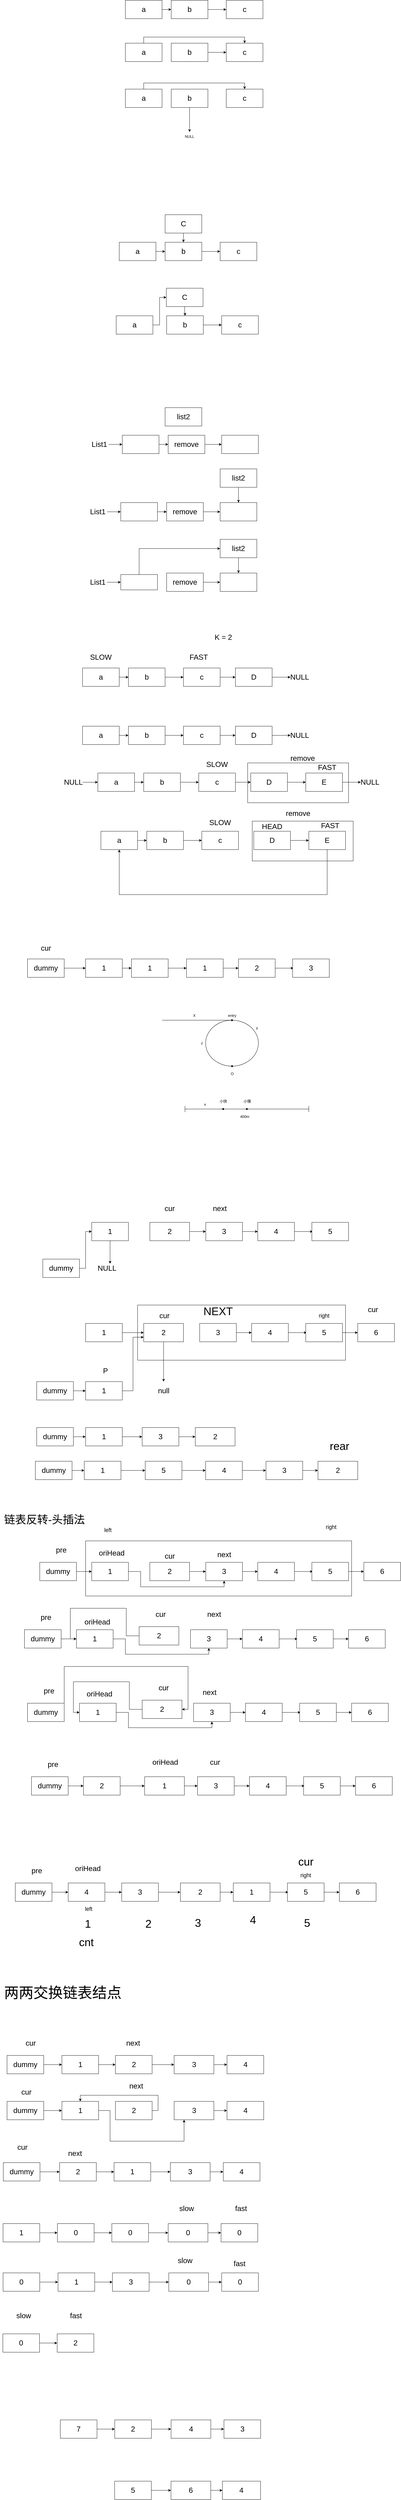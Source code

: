 <mxfile version="22.1.7" type="github">
  <diagram name="第 1 页" id="yO8C3synN544rtvm2S4F">
    <mxGraphModel dx="2206" dy="678" grid="1" gridSize="10" guides="1" tooltips="1" connect="1" arrows="1" fold="1" page="1" pageScale="1" pageWidth="827" pageHeight="1169" math="0" shadow="0">
      <root>
        <mxCell id="0" />
        <mxCell id="1" parent="0" />
        <mxCell id="sbz4BKp12S0qKi5tp8fs-221" value="" style="rounded=0;whiteSpace=wrap;html=1;" parent="1" vertex="1">
          <mxGeometry x="200" y="4600" width="680" height="180" as="geometry" />
        </mxCell>
        <mxCell id="sbz4BKp12S0qKi5tp8fs-118" value="" style="rounded=0;whiteSpace=wrap;html=1;" parent="1" vertex="1">
          <mxGeometry x="560" y="2830" width="330" height="130" as="geometry" />
        </mxCell>
        <mxCell id="hao624cxYrBAlQ7TwznD-4" value="" style="edgeStyle=orthogonalEdgeStyle;rounded=0;orthogonalLoop=1;jettySize=auto;html=1;" parent="1" source="hao624cxYrBAlQ7TwznD-1" target="hao624cxYrBAlQ7TwznD-2" edge="1">
          <mxGeometry relative="1" as="geometry" />
        </mxCell>
        <mxCell id="hao624cxYrBAlQ7TwznD-1" value="&lt;font style=&quot;font-size: 24px;&quot;&gt;a&lt;/font&gt;" style="rounded=0;whiteSpace=wrap;html=1;" parent="1" vertex="1">
          <mxGeometry x="160" y="340" width="120" height="60" as="geometry" />
        </mxCell>
        <mxCell id="hao624cxYrBAlQ7TwznD-5" value="" style="edgeStyle=orthogonalEdgeStyle;rounded=0;orthogonalLoop=1;jettySize=auto;html=1;" parent="1" source="hao624cxYrBAlQ7TwznD-2" target="hao624cxYrBAlQ7TwznD-3" edge="1">
          <mxGeometry relative="1" as="geometry" />
        </mxCell>
        <mxCell id="hao624cxYrBAlQ7TwznD-2" value="&lt;font style=&quot;font-size: 24px;&quot;&gt;b&lt;/font&gt;" style="rounded=0;whiteSpace=wrap;html=1;" parent="1" vertex="1">
          <mxGeometry x="310" y="340" width="120" height="60" as="geometry" />
        </mxCell>
        <mxCell id="hao624cxYrBAlQ7TwznD-3" value="&lt;font style=&quot;font-size: 24px;&quot;&gt;c&lt;/font&gt;" style="rounded=0;whiteSpace=wrap;html=1;" parent="1" vertex="1">
          <mxGeometry x="490" y="340" width="120" height="60" as="geometry" />
        </mxCell>
        <mxCell id="hao624cxYrBAlQ7TwznD-12" style="edgeStyle=orthogonalEdgeStyle;rounded=0;orthogonalLoop=1;jettySize=auto;html=1;exitX=0.5;exitY=0;exitDx=0;exitDy=0;entryX=0.5;entryY=0;entryDx=0;entryDy=0;" parent="1" source="hao624cxYrBAlQ7TwznD-7" target="hao624cxYrBAlQ7TwznD-10" edge="1">
          <mxGeometry relative="1" as="geometry" />
        </mxCell>
        <mxCell id="hao624cxYrBAlQ7TwznD-7" value="&lt;font style=&quot;font-size: 24px;&quot;&gt;a&lt;/font&gt;" style="rounded=0;whiteSpace=wrap;html=1;" parent="1" vertex="1">
          <mxGeometry x="160" y="480" width="120" height="60" as="geometry" />
        </mxCell>
        <mxCell id="sbz4BKp12S0qKi5tp8fs-1" value="" style="edgeStyle=orthogonalEdgeStyle;rounded=0;orthogonalLoop=1;jettySize=auto;html=1;" parent="1" source="hao624cxYrBAlQ7TwznD-9" target="hao624cxYrBAlQ7TwznD-10" edge="1">
          <mxGeometry relative="1" as="geometry" />
        </mxCell>
        <mxCell id="hao624cxYrBAlQ7TwznD-9" value="&lt;font style=&quot;font-size: 24px;&quot;&gt;b&lt;/font&gt;" style="rounded=0;whiteSpace=wrap;html=1;" parent="1" vertex="1">
          <mxGeometry x="310" y="480" width="120" height="60" as="geometry" />
        </mxCell>
        <mxCell id="hao624cxYrBAlQ7TwznD-10" value="&lt;font style=&quot;font-size: 24px;&quot;&gt;c&lt;/font&gt;" style="rounded=0;whiteSpace=wrap;html=1;" parent="1" vertex="1">
          <mxGeometry x="490" y="480" width="120" height="60" as="geometry" />
        </mxCell>
        <mxCell id="sbz4BKp12S0qKi5tp8fs-2" style="edgeStyle=orthogonalEdgeStyle;rounded=0;orthogonalLoop=1;jettySize=auto;html=1;exitX=0.5;exitY=0;exitDx=0;exitDy=0;entryX=0.5;entryY=0;entryDx=0;entryDy=0;" parent="1" source="sbz4BKp12S0qKi5tp8fs-3" target="sbz4BKp12S0qKi5tp8fs-6" edge="1">
          <mxGeometry relative="1" as="geometry" />
        </mxCell>
        <mxCell id="sbz4BKp12S0qKi5tp8fs-3" value="&lt;font style=&quot;font-size: 24px;&quot;&gt;a&lt;/font&gt;" style="rounded=0;whiteSpace=wrap;html=1;" parent="1" vertex="1">
          <mxGeometry x="160" y="630" width="120" height="60" as="geometry" />
        </mxCell>
        <mxCell id="sbz4BKp12S0qKi5tp8fs-8" value="" style="edgeStyle=orthogonalEdgeStyle;rounded=0;orthogonalLoop=1;jettySize=auto;html=1;" parent="1" source="sbz4BKp12S0qKi5tp8fs-5" edge="1">
          <mxGeometry relative="1" as="geometry">
            <mxPoint x="370" y="770" as="targetPoint" />
          </mxGeometry>
        </mxCell>
        <mxCell id="sbz4BKp12S0qKi5tp8fs-5" value="&lt;font style=&quot;font-size: 24px;&quot;&gt;b&lt;/font&gt;" style="rounded=0;whiteSpace=wrap;html=1;" parent="1" vertex="1">
          <mxGeometry x="310" y="630" width="120" height="60" as="geometry" />
        </mxCell>
        <mxCell id="sbz4BKp12S0qKi5tp8fs-6" value="&lt;font style=&quot;font-size: 24px;&quot;&gt;c&lt;/font&gt;" style="rounded=0;whiteSpace=wrap;html=1;" parent="1" vertex="1">
          <mxGeometry x="490" y="630" width="120" height="60" as="geometry" />
        </mxCell>
        <mxCell id="sbz4BKp12S0qKi5tp8fs-9" value="NULL" style="text;html=1;strokeColor=none;fillColor=none;align=center;verticalAlign=middle;whiteSpace=wrap;rounded=0;" parent="1" vertex="1">
          <mxGeometry x="335" y="760" width="70" height="50" as="geometry" />
        </mxCell>
        <mxCell id="sbz4BKp12S0qKi5tp8fs-10" value="" style="edgeStyle=orthogonalEdgeStyle;rounded=0;orthogonalLoop=1;jettySize=auto;html=1;" parent="1" source="sbz4BKp12S0qKi5tp8fs-11" target="sbz4BKp12S0qKi5tp8fs-13" edge="1">
          <mxGeometry relative="1" as="geometry" />
        </mxCell>
        <mxCell id="sbz4BKp12S0qKi5tp8fs-11" value="&lt;font style=&quot;font-size: 24px;&quot;&gt;a&lt;/font&gt;" style="rounded=0;whiteSpace=wrap;html=1;" parent="1" vertex="1">
          <mxGeometry x="20" y="2520" width="120" height="60" as="geometry" />
        </mxCell>
        <mxCell id="sbz4BKp12S0qKi5tp8fs-12" value="" style="edgeStyle=orthogonalEdgeStyle;rounded=0;orthogonalLoop=1;jettySize=auto;html=1;" parent="1" source="sbz4BKp12S0qKi5tp8fs-13" target="sbz4BKp12S0qKi5tp8fs-14" edge="1">
          <mxGeometry relative="1" as="geometry" />
        </mxCell>
        <mxCell id="sbz4BKp12S0qKi5tp8fs-13" value="&lt;font style=&quot;font-size: 24px;&quot;&gt;b&lt;/font&gt;" style="rounded=0;whiteSpace=wrap;html=1;" parent="1" vertex="1">
          <mxGeometry x="170" y="2520" width="120" height="60" as="geometry" />
        </mxCell>
        <mxCell id="sbz4BKp12S0qKi5tp8fs-77" value="" style="edgeStyle=orthogonalEdgeStyle;rounded=0;orthogonalLoop=1;jettySize=auto;html=1;" parent="1" source="sbz4BKp12S0qKi5tp8fs-14" target="sbz4BKp12S0qKi5tp8fs-76" edge="1">
          <mxGeometry relative="1" as="geometry" />
        </mxCell>
        <mxCell id="sbz4BKp12S0qKi5tp8fs-14" value="&lt;font style=&quot;font-size: 24px;&quot;&gt;c&lt;/font&gt;" style="rounded=0;whiteSpace=wrap;html=1;" parent="1" vertex="1">
          <mxGeometry x="350" y="2520" width="120" height="60" as="geometry" />
        </mxCell>
        <mxCell id="sbz4BKp12S0qKi5tp8fs-16" value="" style="edgeStyle=orthogonalEdgeStyle;rounded=0;orthogonalLoop=1;jettySize=auto;html=1;" parent="1" source="sbz4BKp12S0qKi5tp8fs-17" target="sbz4BKp12S0qKi5tp8fs-19" edge="1">
          <mxGeometry relative="1" as="geometry" />
        </mxCell>
        <mxCell id="sbz4BKp12S0qKi5tp8fs-17" value="&lt;font style=&quot;font-size: 24px;&quot;&gt;a&lt;/font&gt;" style="rounded=0;whiteSpace=wrap;html=1;" parent="1" vertex="1">
          <mxGeometry x="140" y="1130" width="120" height="60" as="geometry" />
        </mxCell>
        <mxCell id="sbz4BKp12S0qKi5tp8fs-18" value="" style="edgeStyle=orthogonalEdgeStyle;rounded=0;orthogonalLoop=1;jettySize=auto;html=1;" parent="1" source="sbz4BKp12S0qKi5tp8fs-19" target="sbz4BKp12S0qKi5tp8fs-20" edge="1">
          <mxGeometry relative="1" as="geometry" />
        </mxCell>
        <mxCell id="sbz4BKp12S0qKi5tp8fs-19" value="&lt;font style=&quot;font-size: 24px;&quot;&gt;b&lt;/font&gt;" style="rounded=0;whiteSpace=wrap;html=1;" parent="1" vertex="1">
          <mxGeometry x="290" y="1130" width="120" height="60" as="geometry" />
        </mxCell>
        <mxCell id="sbz4BKp12S0qKi5tp8fs-20" value="&lt;font style=&quot;font-size: 24px;&quot;&gt;c&lt;/font&gt;" style="rounded=0;whiteSpace=wrap;html=1;" parent="1" vertex="1">
          <mxGeometry x="470" y="1130" width="120" height="60" as="geometry" />
        </mxCell>
        <mxCell id="sbz4BKp12S0qKi5tp8fs-22" value="" style="edgeStyle=orthogonalEdgeStyle;rounded=0;orthogonalLoop=1;jettySize=auto;html=1;" parent="1" source="sbz4BKp12S0qKi5tp8fs-21" target="sbz4BKp12S0qKi5tp8fs-19" edge="1">
          <mxGeometry relative="1" as="geometry" />
        </mxCell>
        <mxCell id="sbz4BKp12S0qKi5tp8fs-21" value="&lt;font style=&quot;font-size: 24px;&quot;&gt;C&lt;/font&gt;" style="rounded=0;whiteSpace=wrap;html=1;" parent="1" vertex="1">
          <mxGeometry x="290" y="1040" width="120" height="60" as="geometry" />
        </mxCell>
        <mxCell id="sbz4BKp12S0qKi5tp8fs-30" style="edgeStyle=orthogonalEdgeStyle;rounded=0;orthogonalLoop=1;jettySize=auto;html=1;exitX=1;exitY=0.5;exitDx=0;exitDy=0;entryX=0;entryY=0.5;entryDx=0;entryDy=0;" parent="1" source="sbz4BKp12S0qKi5tp8fs-24" target="sbz4BKp12S0qKi5tp8fs-29" edge="1">
          <mxGeometry relative="1" as="geometry" />
        </mxCell>
        <mxCell id="sbz4BKp12S0qKi5tp8fs-24" value="&lt;font style=&quot;font-size: 24px;&quot;&gt;a&lt;/font&gt;" style="rounded=0;whiteSpace=wrap;html=1;" parent="1" vertex="1">
          <mxGeometry x="130" y="1370" width="120" height="60" as="geometry" />
        </mxCell>
        <mxCell id="sbz4BKp12S0qKi5tp8fs-25" value="" style="edgeStyle=orthogonalEdgeStyle;rounded=0;orthogonalLoop=1;jettySize=auto;html=1;" parent="1" source="sbz4BKp12S0qKi5tp8fs-26" target="sbz4BKp12S0qKi5tp8fs-27" edge="1">
          <mxGeometry relative="1" as="geometry" />
        </mxCell>
        <mxCell id="sbz4BKp12S0qKi5tp8fs-26" value="&lt;font style=&quot;font-size: 24px;&quot;&gt;b&lt;/font&gt;" style="rounded=0;whiteSpace=wrap;html=1;" parent="1" vertex="1">
          <mxGeometry x="295" y="1370" width="120" height="60" as="geometry" />
        </mxCell>
        <mxCell id="sbz4BKp12S0qKi5tp8fs-27" value="&lt;font style=&quot;font-size: 24px;&quot;&gt;c&lt;/font&gt;" style="rounded=0;whiteSpace=wrap;html=1;" parent="1" vertex="1">
          <mxGeometry x="475" y="1370" width="120" height="60" as="geometry" />
        </mxCell>
        <mxCell id="sbz4BKp12S0qKi5tp8fs-28" value="" style="edgeStyle=orthogonalEdgeStyle;rounded=0;orthogonalLoop=1;jettySize=auto;html=1;" parent="1" source="sbz4BKp12S0qKi5tp8fs-29" target="sbz4BKp12S0qKi5tp8fs-26" edge="1">
          <mxGeometry relative="1" as="geometry" />
        </mxCell>
        <mxCell id="sbz4BKp12S0qKi5tp8fs-29" value="&lt;font style=&quot;font-size: 24px;&quot;&gt;C&lt;/font&gt;" style="rounded=0;whiteSpace=wrap;html=1;" parent="1" vertex="1">
          <mxGeometry x="294" y="1280" width="120" height="60" as="geometry" />
        </mxCell>
        <mxCell id="sbz4BKp12S0qKi5tp8fs-37" value="" style="edgeStyle=orthogonalEdgeStyle;rounded=0;orthogonalLoop=1;jettySize=auto;html=1;" parent="1" source="sbz4BKp12S0qKi5tp8fs-38" target="sbz4BKp12S0qKi5tp8fs-40" edge="1">
          <mxGeometry relative="1" as="geometry" />
        </mxCell>
        <mxCell id="sbz4BKp12S0qKi5tp8fs-38" value="" style="rounded=0;whiteSpace=wrap;html=1;" parent="1" vertex="1">
          <mxGeometry x="150" y="1760" width="120" height="60" as="geometry" />
        </mxCell>
        <mxCell id="sbz4BKp12S0qKi5tp8fs-39" value="" style="edgeStyle=orthogonalEdgeStyle;rounded=0;orthogonalLoop=1;jettySize=auto;html=1;" parent="1" source="sbz4BKp12S0qKi5tp8fs-40" target="sbz4BKp12S0qKi5tp8fs-41" edge="1">
          <mxGeometry relative="1" as="geometry" />
        </mxCell>
        <mxCell id="sbz4BKp12S0qKi5tp8fs-40" value="&lt;span style=&quot;font-size: 24px;&quot;&gt;remove&lt;/span&gt;" style="rounded=0;whiteSpace=wrap;html=1;" parent="1" vertex="1">
          <mxGeometry x="300" y="1760" width="120" height="60" as="geometry" />
        </mxCell>
        <mxCell id="sbz4BKp12S0qKi5tp8fs-41" value="" style="rounded=0;whiteSpace=wrap;html=1;" parent="1" vertex="1">
          <mxGeometry x="475" y="1760" width="120" height="60" as="geometry" />
        </mxCell>
        <mxCell id="sbz4BKp12S0qKi5tp8fs-42" value="&lt;font style=&quot;font-size: 24px;&quot;&gt;list2&lt;/font&gt;" style="rounded=0;whiteSpace=wrap;html=1;" parent="1" vertex="1">
          <mxGeometry x="290" y="1670" width="120" height="60" as="geometry" />
        </mxCell>
        <mxCell id="sbz4BKp12S0qKi5tp8fs-44" value="" style="edgeStyle=orthogonalEdgeStyle;rounded=0;orthogonalLoop=1;jettySize=auto;html=1;" parent="1" source="sbz4BKp12S0qKi5tp8fs-43" target="sbz4BKp12S0qKi5tp8fs-38" edge="1">
          <mxGeometry relative="1" as="geometry" />
        </mxCell>
        <mxCell id="sbz4BKp12S0qKi5tp8fs-43" value="&lt;font style=&quot;font-size: 24px;&quot;&gt;List1&lt;/font&gt;" style="text;html=1;strokeColor=none;fillColor=none;align=center;verticalAlign=middle;whiteSpace=wrap;rounded=0;" parent="1" vertex="1">
          <mxGeometry x="45" y="1775" width="60" height="30" as="geometry" />
        </mxCell>
        <mxCell id="sbz4BKp12S0qKi5tp8fs-45" value="" style="edgeStyle=orthogonalEdgeStyle;rounded=0;orthogonalLoop=1;jettySize=auto;html=1;" parent="1" source="sbz4BKp12S0qKi5tp8fs-46" target="sbz4BKp12S0qKi5tp8fs-48" edge="1">
          <mxGeometry relative="1" as="geometry" />
        </mxCell>
        <mxCell id="sbz4BKp12S0qKi5tp8fs-46" value="" style="rounded=0;whiteSpace=wrap;html=1;" parent="1" vertex="1">
          <mxGeometry x="145" y="1980" width="120" height="60" as="geometry" />
        </mxCell>
        <mxCell id="sbz4BKp12S0qKi5tp8fs-47" value="" style="edgeStyle=orthogonalEdgeStyle;rounded=0;orthogonalLoop=1;jettySize=auto;html=1;" parent="1" source="sbz4BKp12S0qKi5tp8fs-48" target="sbz4BKp12S0qKi5tp8fs-49" edge="1">
          <mxGeometry relative="1" as="geometry" />
        </mxCell>
        <mxCell id="sbz4BKp12S0qKi5tp8fs-48" value="&lt;span style=&quot;font-size: 24px;&quot;&gt;remove&lt;/span&gt;" style="rounded=0;whiteSpace=wrap;html=1;" parent="1" vertex="1">
          <mxGeometry x="295" y="1980" width="120" height="60" as="geometry" />
        </mxCell>
        <mxCell id="sbz4BKp12S0qKi5tp8fs-49" value="" style="rounded=0;whiteSpace=wrap;html=1;" parent="1" vertex="1">
          <mxGeometry x="470" y="1980" width="120" height="60" as="geometry" />
        </mxCell>
        <mxCell id="sbz4BKp12S0qKi5tp8fs-63" value="" style="edgeStyle=orthogonalEdgeStyle;rounded=0;orthogonalLoop=1;jettySize=auto;html=1;" parent="1" source="sbz4BKp12S0qKi5tp8fs-50" target="sbz4BKp12S0qKi5tp8fs-49" edge="1">
          <mxGeometry relative="1" as="geometry" />
        </mxCell>
        <mxCell id="sbz4BKp12S0qKi5tp8fs-50" value="&lt;font style=&quot;font-size: 24px;&quot;&gt;list2&lt;/font&gt;" style="rounded=0;whiteSpace=wrap;html=1;" parent="1" vertex="1">
          <mxGeometry x="470" y="1870" width="120" height="60" as="geometry" />
        </mxCell>
        <mxCell id="sbz4BKp12S0qKi5tp8fs-51" value="" style="edgeStyle=orthogonalEdgeStyle;rounded=0;orthogonalLoop=1;jettySize=auto;html=1;" parent="1" source="sbz4BKp12S0qKi5tp8fs-52" target="sbz4BKp12S0qKi5tp8fs-46" edge="1">
          <mxGeometry relative="1" as="geometry" />
        </mxCell>
        <mxCell id="sbz4BKp12S0qKi5tp8fs-52" value="&lt;font style=&quot;font-size: 24px;&quot;&gt;List1&lt;/font&gt;" style="text;html=1;strokeColor=none;fillColor=none;align=center;verticalAlign=middle;whiteSpace=wrap;rounded=0;" parent="1" vertex="1">
          <mxGeometry x="40" y="1995" width="60" height="30" as="geometry" />
        </mxCell>
        <mxCell id="sbz4BKp12S0qKi5tp8fs-75" style="edgeStyle=orthogonalEdgeStyle;rounded=0;orthogonalLoop=1;jettySize=auto;html=1;exitX=0.5;exitY=0;exitDx=0;exitDy=0;entryX=0;entryY=0.5;entryDx=0;entryDy=0;" parent="1" source="sbz4BKp12S0qKi5tp8fs-65" target="sbz4BKp12S0qKi5tp8fs-70" edge="1">
          <mxGeometry relative="1" as="geometry" />
        </mxCell>
        <mxCell id="sbz4BKp12S0qKi5tp8fs-65" value="" style="rounded=0;whiteSpace=wrap;html=1;" parent="1" vertex="1">
          <mxGeometry x="145" y="2215" width="120" height="50" as="geometry" />
        </mxCell>
        <mxCell id="sbz4BKp12S0qKi5tp8fs-66" value="" style="edgeStyle=orthogonalEdgeStyle;rounded=0;orthogonalLoop=1;jettySize=auto;html=1;" parent="1" source="sbz4BKp12S0qKi5tp8fs-67" target="sbz4BKp12S0qKi5tp8fs-68" edge="1">
          <mxGeometry relative="1" as="geometry" />
        </mxCell>
        <mxCell id="sbz4BKp12S0qKi5tp8fs-67" value="&lt;span style=&quot;font-size: 24px;&quot;&gt;remove&lt;/span&gt;" style="rounded=0;whiteSpace=wrap;html=1;" parent="1" vertex="1">
          <mxGeometry x="295" y="2210" width="120" height="60" as="geometry" />
        </mxCell>
        <mxCell id="sbz4BKp12S0qKi5tp8fs-68" value="" style="rounded=0;whiteSpace=wrap;html=1;" parent="1" vertex="1">
          <mxGeometry x="470" y="2210" width="120" height="60" as="geometry" />
        </mxCell>
        <mxCell id="sbz4BKp12S0qKi5tp8fs-69" value="" style="edgeStyle=orthogonalEdgeStyle;rounded=0;orthogonalLoop=1;jettySize=auto;html=1;" parent="1" source="sbz4BKp12S0qKi5tp8fs-70" target="sbz4BKp12S0qKi5tp8fs-68" edge="1">
          <mxGeometry relative="1" as="geometry" />
        </mxCell>
        <mxCell id="sbz4BKp12S0qKi5tp8fs-70" value="&lt;font style=&quot;font-size: 24px;&quot;&gt;list2&lt;/font&gt;" style="rounded=0;whiteSpace=wrap;html=1;" parent="1" vertex="1">
          <mxGeometry x="470" y="2100" width="120" height="60" as="geometry" />
        </mxCell>
        <mxCell id="sbz4BKp12S0qKi5tp8fs-71" value="" style="edgeStyle=orthogonalEdgeStyle;rounded=0;orthogonalLoop=1;jettySize=auto;html=1;" parent="1" source="sbz4BKp12S0qKi5tp8fs-72" target="sbz4BKp12S0qKi5tp8fs-65" edge="1">
          <mxGeometry relative="1" as="geometry" />
        </mxCell>
        <mxCell id="sbz4BKp12S0qKi5tp8fs-72" value="&lt;font style=&quot;font-size: 24px;&quot;&gt;List1&lt;/font&gt;" style="text;html=1;strokeColor=none;fillColor=none;align=center;verticalAlign=middle;whiteSpace=wrap;rounded=0;" parent="1" vertex="1">
          <mxGeometry x="40" y="2225" width="60" height="30" as="geometry" />
        </mxCell>
        <mxCell id="sbz4BKp12S0qKi5tp8fs-89" value="" style="edgeStyle=orthogonalEdgeStyle;rounded=0;orthogonalLoop=1;jettySize=auto;html=1;" parent="1" source="sbz4BKp12S0qKi5tp8fs-76" target="sbz4BKp12S0qKi5tp8fs-78" edge="1">
          <mxGeometry relative="1" as="geometry" />
        </mxCell>
        <mxCell id="sbz4BKp12S0qKi5tp8fs-76" value="&lt;font style=&quot;font-size: 24px;&quot;&gt;D&lt;/font&gt;" style="rounded=0;whiteSpace=wrap;html=1;" parent="1" vertex="1">
          <mxGeometry x="520" y="2520" width="120" height="60" as="geometry" />
        </mxCell>
        <mxCell id="sbz4BKp12S0qKi5tp8fs-78" value="&lt;font style=&quot;font-size: 24px;&quot;&gt;NULL&lt;/font&gt;" style="text;html=1;strokeColor=none;fillColor=none;align=center;verticalAlign=middle;whiteSpace=wrap;rounded=0;" parent="1" vertex="1">
          <mxGeometry x="700" y="2535" width="60" height="30" as="geometry" />
        </mxCell>
        <mxCell id="sbz4BKp12S0qKi5tp8fs-79" value="&lt;font style=&quot;font-size: 24px;&quot;&gt;FAST&lt;br&gt;&lt;/font&gt;" style="text;html=1;strokeColor=none;fillColor=none;align=center;verticalAlign=middle;whiteSpace=wrap;rounded=0;" parent="1" vertex="1">
          <mxGeometry x="370" y="2470" width="60" height="30" as="geometry" />
        </mxCell>
        <mxCell id="sbz4BKp12S0qKi5tp8fs-80" value="" style="edgeStyle=orthogonalEdgeStyle;rounded=0;orthogonalLoop=1;jettySize=auto;html=1;" parent="1" source="sbz4BKp12S0qKi5tp8fs-81" target="sbz4BKp12S0qKi5tp8fs-83" edge="1">
          <mxGeometry relative="1" as="geometry" />
        </mxCell>
        <mxCell id="sbz4BKp12S0qKi5tp8fs-81" value="&lt;font style=&quot;font-size: 24px;&quot;&gt;a&lt;/font&gt;" style="rounded=0;whiteSpace=wrap;html=1;" parent="1" vertex="1">
          <mxGeometry x="20" y="2710" width="120" height="60" as="geometry" />
        </mxCell>
        <mxCell id="sbz4BKp12S0qKi5tp8fs-82" value="" style="edgeStyle=orthogonalEdgeStyle;rounded=0;orthogonalLoop=1;jettySize=auto;html=1;" parent="1" source="sbz4BKp12S0qKi5tp8fs-83" target="sbz4BKp12S0qKi5tp8fs-85" edge="1">
          <mxGeometry relative="1" as="geometry" />
        </mxCell>
        <mxCell id="sbz4BKp12S0qKi5tp8fs-83" value="&lt;font style=&quot;font-size: 24px;&quot;&gt;b&lt;/font&gt;" style="rounded=0;whiteSpace=wrap;html=1;" parent="1" vertex="1">
          <mxGeometry x="170" y="2710" width="120" height="60" as="geometry" />
        </mxCell>
        <mxCell id="sbz4BKp12S0qKi5tp8fs-84" value="" style="edgeStyle=orthogonalEdgeStyle;rounded=0;orthogonalLoop=1;jettySize=auto;html=1;" parent="1" source="sbz4BKp12S0qKi5tp8fs-85" target="sbz4BKp12S0qKi5tp8fs-86" edge="1">
          <mxGeometry relative="1" as="geometry" />
        </mxCell>
        <mxCell id="sbz4BKp12S0qKi5tp8fs-85" value="&lt;font style=&quot;font-size: 24px;&quot;&gt;c&lt;/font&gt;" style="rounded=0;whiteSpace=wrap;html=1;" parent="1" vertex="1">
          <mxGeometry x="350" y="2710" width="120" height="60" as="geometry" />
        </mxCell>
        <mxCell id="sbz4BKp12S0qKi5tp8fs-90" value="" style="edgeStyle=orthogonalEdgeStyle;rounded=0;orthogonalLoop=1;jettySize=auto;html=1;" parent="1" source="sbz4BKp12S0qKi5tp8fs-86" target="sbz4BKp12S0qKi5tp8fs-87" edge="1">
          <mxGeometry relative="1" as="geometry" />
        </mxCell>
        <mxCell id="sbz4BKp12S0qKi5tp8fs-86" value="&lt;font style=&quot;font-size: 24px;&quot;&gt;D&lt;/font&gt;" style="rounded=0;whiteSpace=wrap;html=1;" parent="1" vertex="1">
          <mxGeometry x="520" y="2710" width="120" height="60" as="geometry" />
        </mxCell>
        <mxCell id="sbz4BKp12S0qKi5tp8fs-87" value="&lt;font style=&quot;font-size: 24px;&quot;&gt;NULL&lt;/font&gt;" style="text;html=1;strokeColor=none;fillColor=none;align=center;verticalAlign=middle;whiteSpace=wrap;rounded=0;" parent="1" vertex="1">
          <mxGeometry x="700" y="2725" width="60" height="30" as="geometry" />
        </mxCell>
        <mxCell id="sbz4BKp12S0qKi5tp8fs-88" value="&lt;font style=&quot;font-size: 24px;&quot;&gt;SLOW&lt;br&gt;&lt;/font&gt;" style="text;html=1;strokeColor=none;fillColor=none;align=center;verticalAlign=middle;whiteSpace=wrap;rounded=0;" parent="1" vertex="1">
          <mxGeometry x="50" y="2470" width="60" height="30" as="geometry" />
        </mxCell>
        <mxCell id="sbz4BKp12S0qKi5tp8fs-91" value="&lt;font style=&quot;font-size: 24px;&quot;&gt;K = 2&lt;/font&gt;" style="text;html=1;align=center;verticalAlign=middle;resizable=0;points=[];autosize=1;strokeColor=none;fillColor=none;" parent="1" vertex="1">
          <mxGeometry x="440" y="2400" width="80" height="40" as="geometry" />
        </mxCell>
        <mxCell id="sbz4BKp12S0qKi5tp8fs-92" value="&lt;font style=&quot;font-size: 24px;&quot;&gt;FAST&lt;br&gt;&lt;/font&gt;" style="text;html=1;strokeColor=none;fillColor=none;align=center;verticalAlign=middle;whiteSpace=wrap;rounded=0;" parent="1" vertex="1">
          <mxGeometry x="790" y="2830" width="60" height="30" as="geometry" />
        </mxCell>
        <mxCell id="sbz4BKp12S0qKi5tp8fs-93" value="&lt;font style=&quot;font-size: 24px;&quot;&gt;SLOW&lt;br&gt;&lt;/font&gt;" style="text;html=1;strokeColor=none;fillColor=none;align=center;verticalAlign=middle;whiteSpace=wrap;rounded=0;" parent="1" vertex="1">
          <mxGeometry x="430" y="2820" width="60" height="30" as="geometry" />
        </mxCell>
        <mxCell id="sbz4BKp12S0qKi5tp8fs-94" value="" style="edgeStyle=orthogonalEdgeStyle;rounded=0;orthogonalLoop=1;jettySize=auto;html=1;" parent="1" source="sbz4BKp12S0qKi5tp8fs-95" target="sbz4BKp12S0qKi5tp8fs-97" edge="1">
          <mxGeometry relative="1" as="geometry" />
        </mxCell>
        <mxCell id="sbz4BKp12S0qKi5tp8fs-95" value="&lt;font style=&quot;font-size: 24px;&quot;&gt;a&lt;/font&gt;" style="rounded=0;whiteSpace=wrap;html=1;" parent="1" vertex="1">
          <mxGeometry x="70" y="2863" width="120" height="60" as="geometry" />
        </mxCell>
        <mxCell id="sbz4BKp12S0qKi5tp8fs-96" value="" style="edgeStyle=orthogonalEdgeStyle;rounded=0;orthogonalLoop=1;jettySize=auto;html=1;" parent="1" source="sbz4BKp12S0qKi5tp8fs-97" target="sbz4BKp12S0qKi5tp8fs-99" edge="1">
          <mxGeometry relative="1" as="geometry" />
        </mxCell>
        <mxCell id="sbz4BKp12S0qKi5tp8fs-97" value="&lt;font style=&quot;font-size: 24px;&quot;&gt;b&lt;/font&gt;" style="rounded=0;whiteSpace=wrap;html=1;" parent="1" vertex="1">
          <mxGeometry x="220" y="2863" width="120" height="60" as="geometry" />
        </mxCell>
        <mxCell id="sbz4BKp12S0qKi5tp8fs-98" value="" style="edgeStyle=orthogonalEdgeStyle;rounded=0;orthogonalLoop=1;jettySize=auto;html=1;" parent="1" source="sbz4BKp12S0qKi5tp8fs-99" target="sbz4BKp12S0qKi5tp8fs-101" edge="1">
          <mxGeometry relative="1" as="geometry" />
        </mxCell>
        <mxCell id="sbz4BKp12S0qKi5tp8fs-99" value="&lt;font style=&quot;font-size: 24px;&quot;&gt;c&lt;/font&gt;" style="rounded=0;whiteSpace=wrap;html=1;" parent="1" vertex="1">
          <mxGeometry x="400" y="2863" width="120" height="60" as="geometry" />
        </mxCell>
        <mxCell id="sbz4BKp12S0qKi5tp8fs-100" value="" style="edgeStyle=orthogonalEdgeStyle;rounded=0;orthogonalLoop=1;jettySize=auto;html=1;" parent="1" source="sbz4BKp12S0qKi5tp8fs-101" edge="1">
          <mxGeometry relative="1" as="geometry">
            <mxPoint x="750" y="2893" as="targetPoint" />
          </mxGeometry>
        </mxCell>
        <mxCell id="sbz4BKp12S0qKi5tp8fs-101" value="&lt;font style=&quot;font-size: 24px;&quot;&gt;D&lt;/font&gt;" style="rounded=0;whiteSpace=wrap;html=1;" parent="1" vertex="1">
          <mxGeometry x="570" y="2863" width="120" height="60" as="geometry" />
        </mxCell>
        <mxCell id="sbz4BKp12S0qKi5tp8fs-117" value="" style="edgeStyle=orthogonalEdgeStyle;rounded=0;orthogonalLoop=1;jettySize=auto;html=1;" parent="1" source="sbz4BKp12S0qKi5tp8fs-103" target="sbz4BKp12S0qKi5tp8fs-114" edge="1">
          <mxGeometry relative="1" as="geometry" />
        </mxCell>
        <mxCell id="sbz4BKp12S0qKi5tp8fs-103" value="&lt;font style=&quot;font-size: 24px;&quot;&gt;E&lt;/font&gt;" style="rounded=0;whiteSpace=wrap;html=1;" parent="1" vertex="1">
          <mxGeometry x="750" y="2863" width="120" height="60" as="geometry" />
        </mxCell>
        <mxCell id="sbz4BKp12S0qKi5tp8fs-113" style="edgeStyle=orthogonalEdgeStyle;rounded=0;orthogonalLoop=1;jettySize=auto;html=1;exitX=0.5;exitY=1;exitDx=0;exitDy=0;" parent="1" source="sbz4BKp12S0qKi5tp8fs-92" target="sbz4BKp12S0qKi5tp8fs-92" edge="1">
          <mxGeometry relative="1" as="geometry" />
        </mxCell>
        <mxCell id="sbz4BKp12S0qKi5tp8fs-114" value="&lt;font style=&quot;font-size: 24px;&quot;&gt;NULL&lt;/font&gt;" style="text;html=1;strokeColor=none;fillColor=none;align=center;verticalAlign=middle;whiteSpace=wrap;rounded=0;" parent="1" vertex="1">
          <mxGeometry x="930" y="2878" width="60" height="30" as="geometry" />
        </mxCell>
        <mxCell id="sbz4BKp12S0qKi5tp8fs-119" value="&lt;font style=&quot;font-size: 24px;&quot;&gt;remove&lt;br&gt;&lt;/font&gt;" style="text;html=1;strokeColor=none;fillColor=none;align=center;verticalAlign=middle;whiteSpace=wrap;rounded=0;" parent="1" vertex="1">
          <mxGeometry x="710" y="2800" width="60" height="30" as="geometry" />
        </mxCell>
        <mxCell id="sbz4BKp12S0qKi5tp8fs-120" value="" style="rounded=0;whiteSpace=wrap;html=1;" parent="1" vertex="1">
          <mxGeometry x="575" y="3020" width="330" height="130" as="geometry" />
        </mxCell>
        <mxCell id="sbz4BKp12S0qKi5tp8fs-121" value="&lt;font style=&quot;font-size: 24px;&quot;&gt;FAST&lt;br&gt;&lt;/font&gt;" style="text;html=1;strokeColor=none;fillColor=none;align=center;verticalAlign=middle;whiteSpace=wrap;rounded=0;" parent="1" vertex="1">
          <mxGeometry x="800" y="3020" width="60" height="30" as="geometry" />
        </mxCell>
        <mxCell id="sbz4BKp12S0qKi5tp8fs-122" value="&lt;font style=&quot;font-size: 24px;&quot;&gt;SLOW&lt;br&gt;&lt;/font&gt;" style="text;html=1;strokeColor=none;fillColor=none;align=center;verticalAlign=middle;whiteSpace=wrap;rounded=0;" parent="1" vertex="1">
          <mxGeometry x="440" y="3010" width="60" height="30" as="geometry" />
        </mxCell>
        <mxCell id="sbz4BKp12S0qKi5tp8fs-123" value="" style="edgeStyle=orthogonalEdgeStyle;rounded=0;orthogonalLoop=1;jettySize=auto;html=1;" parent="1" source="sbz4BKp12S0qKi5tp8fs-124" target="sbz4BKp12S0qKi5tp8fs-126" edge="1">
          <mxGeometry relative="1" as="geometry" />
        </mxCell>
        <mxCell id="sbz4BKp12S0qKi5tp8fs-124" value="&lt;font style=&quot;font-size: 24px;&quot;&gt;a&lt;/font&gt;" style="rounded=0;whiteSpace=wrap;html=1;" parent="1" vertex="1">
          <mxGeometry x="80" y="3053" width="120" height="60" as="geometry" />
        </mxCell>
        <mxCell id="sbz4BKp12S0qKi5tp8fs-125" value="" style="edgeStyle=orthogonalEdgeStyle;rounded=0;orthogonalLoop=1;jettySize=auto;html=1;" parent="1" source="sbz4BKp12S0qKi5tp8fs-126" target="sbz4BKp12S0qKi5tp8fs-128" edge="1">
          <mxGeometry relative="1" as="geometry" />
        </mxCell>
        <mxCell id="sbz4BKp12S0qKi5tp8fs-126" value="&lt;font style=&quot;font-size: 24px;&quot;&gt;b&lt;/font&gt;" style="rounded=0;whiteSpace=wrap;html=1;" parent="1" vertex="1">
          <mxGeometry x="230" y="3053" width="120" height="60" as="geometry" />
        </mxCell>
        <mxCell id="sbz4BKp12S0qKi5tp8fs-128" value="&lt;font style=&quot;font-size: 24px;&quot;&gt;c&lt;/font&gt;" style="rounded=0;whiteSpace=wrap;html=1;" parent="1" vertex="1">
          <mxGeometry x="410" y="3053" width="120" height="60" as="geometry" />
        </mxCell>
        <mxCell id="sbz4BKp12S0qKi5tp8fs-129" value="" style="edgeStyle=orthogonalEdgeStyle;rounded=0;orthogonalLoop=1;jettySize=auto;html=1;" parent="1" source="sbz4BKp12S0qKi5tp8fs-130" edge="1">
          <mxGeometry relative="1" as="geometry">
            <mxPoint x="760" y="3083" as="targetPoint" />
          </mxGeometry>
        </mxCell>
        <mxCell id="sbz4BKp12S0qKi5tp8fs-130" value="&lt;font style=&quot;font-size: 24px;&quot;&gt;D&lt;/font&gt;" style="rounded=0;whiteSpace=wrap;html=1;" parent="1" vertex="1">
          <mxGeometry x="580" y="3053" width="120" height="60" as="geometry" />
        </mxCell>
        <mxCell id="sbz4BKp12S0qKi5tp8fs-136" style="edgeStyle=orthogonalEdgeStyle;rounded=0;orthogonalLoop=1;jettySize=auto;html=1;exitX=0.5;exitY=1;exitDx=0;exitDy=0;entryX=0.5;entryY=1;entryDx=0;entryDy=0;" parent="1" source="sbz4BKp12S0qKi5tp8fs-132" target="sbz4BKp12S0qKi5tp8fs-124" edge="1">
          <mxGeometry relative="1" as="geometry">
            <Array as="points">
              <mxPoint x="820" y="3260" />
              <mxPoint x="140" y="3260" />
            </Array>
          </mxGeometry>
        </mxCell>
        <mxCell id="sbz4BKp12S0qKi5tp8fs-132" value="&lt;font style=&quot;font-size: 24px;&quot;&gt;E&lt;/font&gt;" style="rounded=0;whiteSpace=wrap;html=1;" parent="1" vertex="1">
          <mxGeometry x="760" y="3053" width="120" height="60" as="geometry" />
        </mxCell>
        <mxCell id="sbz4BKp12S0qKi5tp8fs-133" style="edgeStyle=orthogonalEdgeStyle;rounded=0;orthogonalLoop=1;jettySize=auto;html=1;exitX=0.5;exitY=1;exitDx=0;exitDy=0;" parent="1" source="sbz4BKp12S0qKi5tp8fs-121" target="sbz4BKp12S0qKi5tp8fs-121" edge="1">
          <mxGeometry relative="1" as="geometry" />
        </mxCell>
        <mxCell id="sbz4BKp12S0qKi5tp8fs-138" value="&lt;font style=&quot;font-size: 24px;&quot;&gt;HEAD&lt;br&gt;&lt;/font&gt;" style="text;html=1;strokeColor=none;fillColor=none;align=center;verticalAlign=middle;whiteSpace=wrap;rounded=0;" parent="1" vertex="1">
          <mxGeometry x="610" y="3023" width="60" height="30" as="geometry" />
        </mxCell>
        <mxCell id="sbz4BKp12S0qKi5tp8fs-139" value="&lt;font style=&quot;font-size: 24px;&quot;&gt;remove&lt;br&gt;&lt;/font&gt;" style="text;html=1;strokeColor=none;fillColor=none;align=center;verticalAlign=middle;whiteSpace=wrap;rounded=0;" parent="1" vertex="1">
          <mxGeometry x="695" y="2980" width="60" height="30" as="geometry" />
        </mxCell>
        <mxCell id="sbz4BKp12S0qKi5tp8fs-141" value="" style="edgeStyle=orthogonalEdgeStyle;rounded=0;orthogonalLoop=1;jettySize=auto;html=1;" parent="1" source="sbz4BKp12S0qKi5tp8fs-140" target="sbz4BKp12S0qKi5tp8fs-95" edge="1">
          <mxGeometry relative="1" as="geometry" />
        </mxCell>
        <mxCell id="sbz4BKp12S0qKi5tp8fs-140" value="&lt;font style=&quot;font-size: 24px;&quot;&gt;NULL&lt;/font&gt;" style="text;html=1;strokeColor=none;fillColor=none;align=center;verticalAlign=middle;whiteSpace=wrap;rounded=0;" parent="1" vertex="1">
          <mxGeometry x="-40" y="2878" width="60" height="30" as="geometry" />
        </mxCell>
        <mxCell id="sbz4BKp12S0qKi5tp8fs-143" value="" style="edgeStyle=orthogonalEdgeStyle;rounded=0;orthogonalLoop=1;jettySize=auto;html=1;" parent="1" source="sbz4BKp12S0qKi5tp8fs-144" target="sbz4BKp12S0qKi5tp8fs-146" edge="1">
          <mxGeometry relative="1" as="geometry" />
        </mxCell>
        <mxCell id="sbz4BKp12S0qKi5tp8fs-144" value="&lt;font style=&quot;font-size: 24px;&quot;&gt;1&lt;/font&gt;" style="rounded=0;whiteSpace=wrap;html=1;" parent="1" vertex="1">
          <mxGeometry x="30" y="3470" width="120" height="60" as="geometry" />
        </mxCell>
        <mxCell id="sbz4BKp12S0qKi5tp8fs-145" value="" style="edgeStyle=orthogonalEdgeStyle;rounded=0;orthogonalLoop=1;jettySize=auto;html=1;" parent="1" source="sbz4BKp12S0qKi5tp8fs-146" target="sbz4BKp12S0qKi5tp8fs-148" edge="1">
          <mxGeometry relative="1" as="geometry" />
        </mxCell>
        <mxCell id="sbz4BKp12S0qKi5tp8fs-146" value="&lt;font style=&quot;font-size: 24px;&quot;&gt;1&lt;/font&gt;" style="rounded=0;whiteSpace=wrap;html=1;" parent="1" vertex="1">
          <mxGeometry x="180" y="3470" width="120" height="60" as="geometry" />
        </mxCell>
        <mxCell id="sbz4BKp12S0qKi5tp8fs-147" value="" style="edgeStyle=orthogonalEdgeStyle;rounded=0;orthogonalLoop=1;jettySize=auto;html=1;" parent="1" source="sbz4BKp12S0qKi5tp8fs-148" target="sbz4BKp12S0qKi5tp8fs-150" edge="1">
          <mxGeometry relative="1" as="geometry" />
        </mxCell>
        <mxCell id="sbz4BKp12S0qKi5tp8fs-148" value="&lt;font style=&quot;font-size: 24px;&quot;&gt;1&lt;/font&gt;" style="rounded=0;whiteSpace=wrap;html=1;" parent="1" vertex="1">
          <mxGeometry x="360" y="3470" width="120" height="60" as="geometry" />
        </mxCell>
        <mxCell id="sbz4BKp12S0qKi5tp8fs-149" value="" style="edgeStyle=orthogonalEdgeStyle;rounded=0;orthogonalLoop=1;jettySize=auto;html=1;" parent="1" source="sbz4BKp12S0qKi5tp8fs-150" edge="1">
          <mxGeometry relative="1" as="geometry">
            <mxPoint x="710" y="3500" as="targetPoint" />
          </mxGeometry>
        </mxCell>
        <mxCell id="sbz4BKp12S0qKi5tp8fs-150" value="&lt;font style=&quot;font-size: 24px;&quot;&gt;2&lt;/font&gt;" style="rounded=0;whiteSpace=wrap;html=1;" parent="1" vertex="1">
          <mxGeometry x="530" y="3470" width="120" height="60" as="geometry" />
        </mxCell>
        <mxCell id="sbz4BKp12S0qKi5tp8fs-152" value="&lt;font style=&quot;font-size: 24px;&quot;&gt;3&lt;/font&gt;" style="rounded=0;whiteSpace=wrap;html=1;" parent="1" vertex="1">
          <mxGeometry x="707" y="3470" width="120" height="60" as="geometry" />
        </mxCell>
        <mxCell id="sbz4BKp12S0qKi5tp8fs-154" value="" style="edgeStyle=orthogonalEdgeStyle;rounded=0;orthogonalLoop=1;jettySize=auto;html=1;" parent="1" source="sbz4BKp12S0qKi5tp8fs-153" target="sbz4BKp12S0qKi5tp8fs-144" edge="1">
          <mxGeometry relative="1" as="geometry" />
        </mxCell>
        <mxCell id="sbz4BKp12S0qKi5tp8fs-153" value="&lt;font style=&quot;font-size: 24px;&quot;&gt;dummy&lt;/font&gt;" style="rounded=0;whiteSpace=wrap;html=1;" parent="1" vertex="1">
          <mxGeometry x="-160" y="3470" width="120" height="60" as="geometry" />
        </mxCell>
        <mxCell id="sbz4BKp12S0qKi5tp8fs-155" value="&lt;font style=&quot;font-size: 24px;&quot;&gt;cur&lt;/font&gt;" style="text;html=1;align=center;verticalAlign=middle;resizable=0;points=[];autosize=1;strokeColor=none;fillColor=none;" parent="1" vertex="1">
          <mxGeometry x="-130" y="3415" width="60" height="40" as="geometry" />
        </mxCell>
        <mxCell id="sbz4BKp12S0qKi5tp8fs-159" value="" style="ellipse;whiteSpace=wrap;html=1;" parent="1" vertex="1">
          <mxGeometry x="422.5" y="3670" width="172.5" height="150" as="geometry" />
        </mxCell>
        <mxCell id="sbz4BKp12S0qKi5tp8fs-160" value="" style="endArrow=none;html=1;rounded=0;" parent="1" source="sbz4BKp12S0qKi5tp8fs-167" edge="1">
          <mxGeometry width="50" height="50" relative="1" as="geometry">
            <mxPoint x="280" y="3670" as="sourcePoint" />
            <mxPoint x="505" y="3670" as="targetPoint" />
          </mxGeometry>
        </mxCell>
        <mxCell id="sbz4BKp12S0qKi5tp8fs-161" value="X" style="text;html=1;align=center;verticalAlign=middle;resizable=0;points=[];autosize=1;strokeColor=none;fillColor=none;" parent="1" vertex="1">
          <mxGeometry x="370" y="3640" width="30" height="30" as="geometry" />
        </mxCell>
        <mxCell id="sbz4BKp12S0qKi5tp8fs-162" value="" style="shape=waypoint;sketch=0;fillStyle=solid;size=6;pointerEvents=1;points=[];fillColor=none;resizable=0;rotatable=0;perimeter=centerPerimeter;snapToPoint=1;" parent="1" vertex="1">
          <mxGeometry x="499" y="3810" width="20" height="20" as="geometry" />
        </mxCell>
        <mxCell id="sbz4BKp12S0qKi5tp8fs-163" value="O" style="text;html=1;align=center;verticalAlign=middle;resizable=0;points=[];autosize=1;strokeColor=none;fillColor=none;" parent="1" vertex="1">
          <mxGeometry x="494" y="3830" width="30" height="30" as="geometry" />
        </mxCell>
        <mxCell id="sbz4BKp12S0qKi5tp8fs-164" value="z" style="text;html=1;align=center;verticalAlign=middle;resizable=0;points=[];autosize=1;strokeColor=none;fillColor=none;" parent="1" vertex="1">
          <mxGeometry x="395" y="3730" width="30" height="30" as="geometry" />
        </mxCell>
        <mxCell id="sbz4BKp12S0qKi5tp8fs-165" value="y" style="text;html=1;align=center;verticalAlign=middle;resizable=0;points=[];autosize=1;strokeColor=none;fillColor=none;" parent="1" vertex="1">
          <mxGeometry x="575" y="3680" width="30" height="30" as="geometry" />
        </mxCell>
        <mxCell id="sbz4BKp12S0qKi5tp8fs-168" value="" style="endArrow=none;html=1;rounded=0;" parent="1" target="sbz4BKp12S0qKi5tp8fs-167" edge="1">
          <mxGeometry width="50" height="50" relative="1" as="geometry">
            <mxPoint x="280" y="3670" as="sourcePoint" />
            <mxPoint x="505" y="3670" as="targetPoint" />
          </mxGeometry>
        </mxCell>
        <mxCell id="sbz4BKp12S0qKi5tp8fs-167" value="" style="shape=waypoint;sketch=0;fillStyle=solid;size=6;pointerEvents=1;points=[];fillColor=none;resizable=0;rotatable=0;perimeter=centerPerimeter;snapToPoint=1;" parent="1" vertex="1">
          <mxGeometry x="498.75" y="3660" width="20" height="20" as="geometry" />
        </mxCell>
        <mxCell id="sbz4BKp12S0qKi5tp8fs-169" value="entry" style="text;html=1;align=center;verticalAlign=middle;resizable=0;points=[];autosize=1;strokeColor=none;fillColor=none;" parent="1" vertex="1">
          <mxGeometry x="484" y="3640" width="50" height="30" as="geometry" />
        </mxCell>
        <mxCell id="sbz4BKp12S0qKi5tp8fs-170" value="" style="shape=crossbar;whiteSpace=wrap;html=1;rounded=1;" parent="1" vertex="1">
          <mxGeometry x="355" y="3950" width="405" height="20" as="geometry" />
        </mxCell>
        <mxCell id="sbz4BKp12S0qKi5tp8fs-171" value="400m" style="text;html=1;align=center;verticalAlign=middle;resizable=0;points=[];autosize=1;strokeColor=none;fillColor=none;" parent="1" vertex="1">
          <mxGeometry x="525" y="3970" width="50" height="30" as="geometry" />
        </mxCell>
        <mxCell id="sbz4BKp12S0qKi5tp8fs-172" value="小快" style="text;html=1;align=center;verticalAlign=middle;resizable=0;points=[];autosize=1;strokeColor=none;fillColor=none;" parent="1" vertex="1">
          <mxGeometry x="455" y="3920" width="50" height="30" as="geometry" />
        </mxCell>
        <mxCell id="sbz4BKp12S0qKi5tp8fs-173" value="小慢" style="text;html=1;align=center;verticalAlign=middle;resizable=0;points=[];autosize=1;strokeColor=none;fillColor=none;" parent="1" vertex="1">
          <mxGeometry x="532.5" y="3920" width="50" height="30" as="geometry" />
        </mxCell>
        <mxCell id="sbz4BKp12S0qKi5tp8fs-174" value="" style="shape=waypoint;sketch=0;fillStyle=solid;size=6;pointerEvents=1;points=[];fillColor=none;resizable=0;rotatable=0;perimeter=centerPerimeter;snapToPoint=1;" parent="1" vertex="1">
          <mxGeometry x="470" y="3950" width="20" height="20" as="geometry" />
        </mxCell>
        <mxCell id="sbz4BKp12S0qKi5tp8fs-175" value="x" style="text;html=1;align=center;verticalAlign=middle;resizable=0;points=[];autosize=1;strokeColor=none;fillColor=none;" parent="1" vertex="1">
          <mxGeometry x="405" y="3930" width="30" height="30" as="geometry" />
        </mxCell>
        <mxCell id="sbz4BKp12S0qKi5tp8fs-176" value="" style="shape=waypoint;sketch=0;fillStyle=solid;size=6;pointerEvents=1;points=[];fillColor=none;resizable=0;rotatable=0;perimeter=centerPerimeter;snapToPoint=1;" parent="1" vertex="1">
          <mxGeometry x="547.5" y="3950" width="20" height="20" as="geometry" />
        </mxCell>
        <mxCell id="sbz4BKp12S0qKi5tp8fs-280" value="" style="edgeStyle=orthogonalEdgeStyle;rounded=0;orthogonalLoop=1;jettySize=auto;html=1;" parent="1" source="sbz4BKp12S0qKi5tp8fs-180" target="sbz4BKp12S0qKi5tp8fs-278" edge="1">
          <mxGeometry relative="1" as="geometry">
            <Array as="points">
              <mxPoint x="110" y="4450" />
              <mxPoint x="110" y="4450" />
            </Array>
          </mxGeometry>
        </mxCell>
        <mxCell id="sbz4BKp12S0qKi5tp8fs-180" value="&lt;font style=&quot;font-size: 24px;&quot;&gt;1&lt;/font&gt;" style="rounded=0;whiteSpace=wrap;html=1;" parent="1" vertex="1">
          <mxGeometry x="50" y="4330" width="120" height="60" as="geometry" />
        </mxCell>
        <mxCell id="sbz4BKp12S0qKi5tp8fs-181" value="" style="edgeStyle=orthogonalEdgeStyle;rounded=0;orthogonalLoop=1;jettySize=auto;html=1;" parent="1" source="sbz4BKp12S0qKi5tp8fs-182" target="sbz4BKp12S0qKi5tp8fs-184" edge="1">
          <mxGeometry relative="1" as="geometry" />
        </mxCell>
        <mxCell id="sbz4BKp12S0qKi5tp8fs-182" value="&lt;font style=&quot;font-size: 24px;&quot;&gt;2&lt;/font&gt;" style="rounded=0;whiteSpace=wrap;html=1;" parent="1" vertex="1">
          <mxGeometry x="240" y="4330" width="130" height="60" as="geometry" />
        </mxCell>
        <mxCell id="sbz4BKp12S0qKi5tp8fs-183" value="" style="edgeStyle=orthogonalEdgeStyle;rounded=0;orthogonalLoop=1;jettySize=auto;html=1;" parent="1" source="sbz4BKp12S0qKi5tp8fs-184" target="sbz4BKp12S0qKi5tp8fs-186" edge="1">
          <mxGeometry relative="1" as="geometry" />
        </mxCell>
        <mxCell id="sbz4BKp12S0qKi5tp8fs-184" value="&lt;font style=&quot;font-size: 24px;&quot;&gt;3&lt;/font&gt;" style="rounded=0;whiteSpace=wrap;html=1;" parent="1" vertex="1">
          <mxGeometry x="423" y="4330" width="120" height="60" as="geometry" />
        </mxCell>
        <mxCell id="sbz4BKp12S0qKi5tp8fs-185" value="" style="edgeStyle=orthogonalEdgeStyle;rounded=0;orthogonalLoop=1;jettySize=auto;html=1;" parent="1" source="sbz4BKp12S0qKi5tp8fs-186" edge="1">
          <mxGeometry relative="1" as="geometry">
            <mxPoint x="773" y="4360" as="targetPoint" />
          </mxGeometry>
        </mxCell>
        <mxCell id="sbz4BKp12S0qKi5tp8fs-186" value="&lt;font style=&quot;font-size: 24px;&quot;&gt;4&lt;/font&gt;" style="rounded=0;whiteSpace=wrap;html=1;" parent="1" vertex="1">
          <mxGeometry x="593" y="4330" width="120" height="60" as="geometry" />
        </mxCell>
        <mxCell id="sbz4BKp12S0qKi5tp8fs-187" value="&lt;font style=&quot;font-size: 24px;&quot;&gt;5&lt;/font&gt;" style="rounded=0;whiteSpace=wrap;html=1;" parent="1" vertex="1">
          <mxGeometry x="770" y="4330" width="120" height="60" as="geometry" />
        </mxCell>
        <mxCell id="sbz4BKp12S0qKi5tp8fs-505" value="" style="edgeStyle=orthogonalEdgeStyle;rounded=0;orthogonalLoop=1;jettySize=auto;html=1;" parent="1" source="sbz4BKp12S0qKi5tp8fs-211" target="sbz4BKp12S0qKi5tp8fs-213" edge="1">
          <mxGeometry relative="1" as="geometry" />
        </mxCell>
        <mxCell id="sbz4BKp12S0qKi5tp8fs-211" value="&lt;font style=&quot;font-size: 24px;&quot;&gt;1&lt;/font&gt;" style="rounded=0;whiteSpace=wrap;html=1;" parent="1" vertex="1">
          <mxGeometry x="30" y="4660" width="120" height="60" as="geometry" />
        </mxCell>
        <mxCell id="sbz4BKp12S0qKi5tp8fs-507" style="edgeStyle=orthogonalEdgeStyle;rounded=0;orthogonalLoop=1;jettySize=auto;html=1;" parent="1" source="sbz4BKp12S0qKi5tp8fs-213" edge="1">
          <mxGeometry relative="1" as="geometry">
            <mxPoint x="285" y="4850" as="targetPoint" />
          </mxGeometry>
        </mxCell>
        <mxCell id="sbz4BKp12S0qKi5tp8fs-213" value="&lt;font style=&quot;font-size: 24px;&quot;&gt;2&lt;/font&gt;" style="rounded=0;whiteSpace=wrap;html=1;" parent="1" vertex="1">
          <mxGeometry x="220" y="4660" width="130" height="60" as="geometry" />
        </mxCell>
        <mxCell id="sbz4BKp12S0qKi5tp8fs-214" value="" style="edgeStyle=orthogonalEdgeStyle;rounded=0;orthogonalLoop=1;jettySize=auto;html=1;" parent="1" source="sbz4BKp12S0qKi5tp8fs-215" target="sbz4BKp12S0qKi5tp8fs-217" edge="1">
          <mxGeometry relative="1" as="geometry" />
        </mxCell>
        <mxCell id="sbz4BKp12S0qKi5tp8fs-215" value="&lt;font style=&quot;font-size: 24px;&quot;&gt;3&lt;/font&gt;" style="rounded=0;whiteSpace=wrap;html=1;" parent="1" vertex="1">
          <mxGeometry x="403" y="4660" width="120" height="60" as="geometry" />
        </mxCell>
        <mxCell id="sbz4BKp12S0qKi5tp8fs-216" value="" style="edgeStyle=orthogonalEdgeStyle;rounded=0;orthogonalLoop=1;jettySize=auto;html=1;" parent="1" source="sbz4BKp12S0qKi5tp8fs-217" edge="1">
          <mxGeometry relative="1" as="geometry">
            <mxPoint x="753" y="4690" as="targetPoint" />
          </mxGeometry>
        </mxCell>
        <mxCell id="sbz4BKp12S0qKi5tp8fs-217" value="&lt;font style=&quot;font-size: 24px;&quot;&gt;4&lt;/font&gt;" style="rounded=0;whiteSpace=wrap;html=1;" parent="1" vertex="1">
          <mxGeometry x="573" y="4660" width="120" height="60" as="geometry" />
        </mxCell>
        <mxCell id="sbz4BKp12S0qKi5tp8fs-220" value="" style="edgeStyle=orthogonalEdgeStyle;rounded=0;orthogonalLoop=1;jettySize=auto;html=1;" parent="1" source="sbz4BKp12S0qKi5tp8fs-218" target="sbz4BKp12S0qKi5tp8fs-219" edge="1">
          <mxGeometry relative="1" as="geometry" />
        </mxCell>
        <mxCell id="sbz4BKp12S0qKi5tp8fs-218" value="&lt;font style=&quot;font-size: 24px;&quot;&gt;5&lt;/font&gt;" style="rounded=0;whiteSpace=wrap;html=1;" parent="1" vertex="1">
          <mxGeometry x="750" y="4660" width="120" height="60" as="geometry" />
        </mxCell>
        <mxCell id="sbz4BKp12S0qKi5tp8fs-219" value="&lt;font style=&quot;font-size: 24px;&quot;&gt;6&lt;/font&gt;" style="rounded=0;whiteSpace=wrap;html=1;" parent="1" vertex="1">
          <mxGeometry x="920" y="4660" width="120" height="60" as="geometry" />
        </mxCell>
        <mxCell id="sbz4BKp12S0qKi5tp8fs-223" value="&lt;font style=&quot;font-size: 18px;&quot;&gt;right&lt;/font&gt;" style="text;html=1;strokeColor=none;fillColor=none;align=center;verticalAlign=middle;whiteSpace=wrap;rounded=0;" parent="1" vertex="1">
          <mxGeometry x="780" y="4620" width="60" height="30" as="geometry" />
        </mxCell>
        <mxCell id="sbz4BKp12S0qKi5tp8fs-508" style="edgeStyle=orthogonalEdgeStyle;rounded=0;orthogonalLoop=1;jettySize=auto;html=1;entryX=0;entryY=0.75;entryDx=0;entryDy=0;" parent="1" source="sbz4BKp12S0qKi5tp8fs-224" target="sbz4BKp12S0qKi5tp8fs-213" edge="1">
          <mxGeometry relative="1" as="geometry" />
        </mxCell>
        <mxCell id="sbz4BKp12S0qKi5tp8fs-224" value="&lt;font style=&quot;font-size: 24px;&quot;&gt;1&lt;/font&gt;" style="rounded=0;whiteSpace=wrap;html=1;" parent="1" vertex="1">
          <mxGeometry x="30" y="4850" width="120" height="60" as="geometry" />
        </mxCell>
        <mxCell id="sbz4BKp12S0qKi5tp8fs-226" value="" style="edgeStyle=orthogonalEdgeStyle;rounded=0;orthogonalLoop=1;jettySize=auto;html=1;" parent="1" source="sbz4BKp12S0qKi5tp8fs-225" target="sbz4BKp12S0qKi5tp8fs-224" edge="1">
          <mxGeometry relative="1" as="geometry" />
        </mxCell>
        <mxCell id="sbz4BKp12S0qKi5tp8fs-225" value="&lt;font style=&quot;font-size: 24px;&quot;&gt;dummy&lt;/font&gt;" style="rounded=0;whiteSpace=wrap;html=1;" parent="1" vertex="1">
          <mxGeometry x="-130" y="4850" width="120" height="60" as="geometry" />
        </mxCell>
        <mxCell id="sbz4BKp12S0qKi5tp8fs-239" style="edgeStyle=orthogonalEdgeStyle;rounded=0;orthogonalLoop=1;jettySize=auto;html=1;entryX=0;entryY=0.5;entryDx=0;entryDy=0;" parent="1" source="sbz4BKp12S0qKi5tp8fs-232" target="sbz4BKp12S0qKi5tp8fs-237" edge="1">
          <mxGeometry relative="1" as="geometry" />
        </mxCell>
        <mxCell id="sbz4BKp12S0qKi5tp8fs-232" value="&lt;font style=&quot;font-size: 24px;&quot;&gt;1&lt;/font&gt;" style="rounded=0;whiteSpace=wrap;html=1;" parent="1" vertex="1">
          <mxGeometry x="30" y="5000" width="120" height="60" as="geometry" />
        </mxCell>
        <mxCell id="sbz4BKp12S0qKi5tp8fs-233" value="" style="edgeStyle=orthogonalEdgeStyle;rounded=0;orthogonalLoop=1;jettySize=auto;html=1;" parent="1" source="sbz4BKp12S0qKi5tp8fs-234" target="sbz4BKp12S0qKi5tp8fs-232" edge="1">
          <mxGeometry relative="1" as="geometry" />
        </mxCell>
        <mxCell id="sbz4BKp12S0qKi5tp8fs-234" value="&lt;font style=&quot;font-size: 24px;&quot;&gt;dummy&lt;/font&gt;" style="rounded=0;whiteSpace=wrap;html=1;" parent="1" vertex="1">
          <mxGeometry x="-130" y="5000" width="120" height="60" as="geometry" />
        </mxCell>
        <mxCell id="sbz4BKp12S0qKi5tp8fs-235" value="&lt;font style=&quot;font-size: 24px;&quot;&gt;2&lt;/font&gt;" style="rounded=0;whiteSpace=wrap;html=1;" parent="1" vertex="1">
          <mxGeometry x="388.75" y="5000" width="130" height="60" as="geometry" />
        </mxCell>
        <mxCell id="sbz4BKp12S0qKi5tp8fs-236" value="&lt;font style=&quot;font-size: 24px;&quot;&gt;cur&lt;/font&gt;" style="text;html=1;strokeColor=none;fillColor=none;align=center;verticalAlign=middle;whiteSpace=wrap;rounded=0;" parent="1" vertex="1">
          <mxGeometry x="940" y="4600" width="60" height="30" as="geometry" />
        </mxCell>
        <mxCell id="sbz4BKp12S0qKi5tp8fs-238" value="" style="edgeStyle=orthogonalEdgeStyle;rounded=0;orthogonalLoop=1;jettySize=auto;html=1;" parent="1" source="sbz4BKp12S0qKi5tp8fs-237" target="sbz4BKp12S0qKi5tp8fs-235" edge="1">
          <mxGeometry relative="1" as="geometry" />
        </mxCell>
        <mxCell id="sbz4BKp12S0qKi5tp8fs-237" value="&lt;font style=&quot;font-size: 24px;&quot;&gt;3&lt;/font&gt;" style="rounded=0;whiteSpace=wrap;html=1;" parent="1" vertex="1">
          <mxGeometry x="215" y="5000" width="120" height="60" as="geometry" />
        </mxCell>
        <mxCell id="sbz4BKp12S0qKi5tp8fs-264" value="" style="edgeStyle=orthogonalEdgeStyle;rounded=0;orthogonalLoop=1;jettySize=auto;html=1;" parent="1" source="sbz4BKp12S0qKi5tp8fs-254" target="sbz4BKp12S0qKi5tp8fs-263" edge="1">
          <mxGeometry relative="1" as="geometry" />
        </mxCell>
        <mxCell id="sbz4BKp12S0qKi5tp8fs-254" value="&lt;font style=&quot;font-size: 24px;&quot;&gt;1&lt;/font&gt;" style="rounded=0;whiteSpace=wrap;html=1;" parent="1" vertex="1">
          <mxGeometry x="25.63" y="5110" width="120" height="60" as="geometry" />
        </mxCell>
        <mxCell id="sbz4BKp12S0qKi5tp8fs-255" value="" style="edgeStyle=orthogonalEdgeStyle;rounded=0;orthogonalLoop=1;jettySize=auto;html=1;" parent="1" source="sbz4BKp12S0qKi5tp8fs-256" target="sbz4BKp12S0qKi5tp8fs-254" edge="1">
          <mxGeometry relative="1" as="geometry" />
        </mxCell>
        <mxCell id="sbz4BKp12S0qKi5tp8fs-256" value="&lt;font style=&quot;font-size: 24px;&quot;&gt;dummy&lt;/font&gt;" style="rounded=0;whiteSpace=wrap;html=1;" parent="1" vertex="1">
          <mxGeometry x="-134.37" y="5110" width="120" height="60" as="geometry" />
        </mxCell>
        <mxCell id="sbz4BKp12S0qKi5tp8fs-257" value="&lt;font style=&quot;font-size: 24px;&quot;&gt;2&lt;/font&gt;" style="rounded=0;whiteSpace=wrap;html=1;" parent="1" vertex="1">
          <mxGeometry x="790" y="5110" width="130" height="60" as="geometry" />
        </mxCell>
        <mxCell id="sbz4BKp12S0qKi5tp8fs-258" value="" style="edgeStyle=orthogonalEdgeStyle;rounded=0;orthogonalLoop=1;jettySize=auto;html=1;" parent="1" source="sbz4BKp12S0qKi5tp8fs-259" target="sbz4BKp12S0qKi5tp8fs-257" edge="1">
          <mxGeometry relative="1" as="geometry" />
        </mxCell>
        <mxCell id="sbz4BKp12S0qKi5tp8fs-259" value="&lt;font style=&quot;font-size: 24px;&quot;&gt;3&lt;/font&gt;" style="rounded=0;whiteSpace=wrap;html=1;" parent="1" vertex="1">
          <mxGeometry x="620" y="5110" width="120" height="60" as="geometry" />
        </mxCell>
        <mxCell id="sbz4BKp12S0qKi5tp8fs-262" value="" style="edgeStyle=orthogonalEdgeStyle;rounded=0;orthogonalLoop=1;jettySize=auto;html=1;" parent="1" source="sbz4BKp12S0qKi5tp8fs-260" target="sbz4BKp12S0qKi5tp8fs-259" edge="1">
          <mxGeometry relative="1" as="geometry" />
        </mxCell>
        <mxCell id="sbz4BKp12S0qKi5tp8fs-260" value="&lt;font style=&quot;font-size: 24px;&quot;&gt;4&lt;/font&gt;" style="rounded=0;whiteSpace=wrap;html=1;" parent="1" vertex="1">
          <mxGeometry x="422.5" y="5110" width="120" height="60" as="geometry" />
        </mxCell>
        <mxCell id="sbz4BKp12S0qKi5tp8fs-267" value="" style="edgeStyle=orthogonalEdgeStyle;rounded=0;orthogonalLoop=1;jettySize=auto;html=1;" parent="1" source="sbz4BKp12S0qKi5tp8fs-263" target="sbz4BKp12S0qKi5tp8fs-260" edge="1">
          <mxGeometry relative="1" as="geometry" />
        </mxCell>
        <mxCell id="sbz4BKp12S0qKi5tp8fs-263" value="&lt;font style=&quot;font-size: 24px;&quot;&gt;5&lt;/font&gt;" style="rounded=0;whiteSpace=wrap;html=1;" parent="1" vertex="1">
          <mxGeometry x="225" y="5110" width="120" height="60" as="geometry" />
        </mxCell>
        <mxCell id="sbz4BKp12S0qKi5tp8fs-270" value="&lt;font style=&quot;font-size: 24px;&quot;&gt;P&lt;/font&gt;" style="text;html=1;strokeColor=none;fillColor=none;align=center;verticalAlign=middle;whiteSpace=wrap;rounded=0;" parent="1" vertex="1">
          <mxGeometry x="65" y="4800" width="60" height="30" as="geometry" />
        </mxCell>
        <mxCell id="sbz4BKp12S0qKi5tp8fs-271" value="&lt;font style=&quot;font-size: 24px;&quot;&gt;cur&lt;br&gt;&lt;/font&gt;" style="text;html=1;strokeColor=none;fillColor=none;align=center;verticalAlign=middle;whiteSpace=wrap;rounded=0;" parent="1" vertex="1">
          <mxGeometry x="275" y="4270" width="60" height="30" as="geometry" />
        </mxCell>
        <mxCell id="sbz4BKp12S0qKi5tp8fs-281" style="edgeStyle=orthogonalEdgeStyle;rounded=0;orthogonalLoop=1;jettySize=auto;html=1;exitX=1;exitY=0.5;exitDx=0;exitDy=0;entryX=0;entryY=0.5;entryDx=0;entryDy=0;" parent="1" source="sbz4BKp12S0qKi5tp8fs-272" target="sbz4BKp12S0qKi5tp8fs-180" edge="1">
          <mxGeometry relative="1" as="geometry" />
        </mxCell>
        <mxCell id="sbz4BKp12S0qKi5tp8fs-272" value="&lt;font style=&quot;font-size: 24px;&quot;&gt;dummy&lt;/font&gt;" style="rounded=0;whiteSpace=wrap;html=1;" parent="1" vertex="1">
          <mxGeometry x="-110" y="4450" width="120" height="60" as="geometry" />
        </mxCell>
        <mxCell id="sbz4BKp12S0qKi5tp8fs-277" value="&lt;font style=&quot;font-size: 24px;&quot;&gt;next&lt;br&gt;&lt;/font&gt;" style="text;html=1;strokeColor=none;fillColor=none;align=center;verticalAlign=middle;whiteSpace=wrap;rounded=0;" parent="1" vertex="1">
          <mxGeometry x="439" y="4270" width="60" height="30" as="geometry" />
        </mxCell>
        <mxCell id="sbz4BKp12S0qKi5tp8fs-278" value="&lt;font style=&quot;font-size: 24px;&quot;&gt;NULL&lt;br&gt;&lt;/font&gt;" style="text;html=1;strokeColor=none;fillColor=none;align=center;verticalAlign=middle;whiteSpace=wrap;rounded=0;" parent="1" vertex="1">
          <mxGeometry x="70" y="4465" width="60" height="30" as="geometry" />
        </mxCell>
        <mxCell id="sbz4BKp12S0qKi5tp8fs-297" value="" style="rounded=0;whiteSpace=wrap;html=1;" parent="1" vertex="1">
          <mxGeometry x="30" y="5370" width="870" height="180" as="geometry" />
        </mxCell>
        <mxCell id="sbz4BKp12S0qKi5tp8fs-336" style="edgeStyle=orthogonalEdgeStyle;rounded=0;orthogonalLoop=1;jettySize=auto;html=1;exitX=1;exitY=0.5;exitDx=0;exitDy=0;entryX=0.5;entryY=1;entryDx=0;entryDy=0;" parent="1" source="sbz4BKp12S0qKi5tp8fs-299" target="sbz4BKp12S0qKi5tp8fs-303" edge="1">
          <mxGeometry relative="1" as="geometry">
            <Array as="points">
              <mxPoint x="210" y="5470" />
              <mxPoint x="210" y="5520" />
              <mxPoint x="483" y="5520" />
            </Array>
          </mxGeometry>
        </mxCell>
        <mxCell id="sbz4BKp12S0qKi5tp8fs-299" value="&lt;font style=&quot;font-size: 24px;&quot;&gt;1&lt;/font&gt;" style="rounded=0;whiteSpace=wrap;html=1;" parent="1" vertex="1">
          <mxGeometry x="50" y="5440" width="120" height="60" as="geometry" />
        </mxCell>
        <mxCell id="sbz4BKp12S0qKi5tp8fs-300" value="" style="edgeStyle=orthogonalEdgeStyle;rounded=0;orthogonalLoop=1;jettySize=auto;html=1;" parent="1" source="sbz4BKp12S0qKi5tp8fs-301" target="sbz4BKp12S0qKi5tp8fs-303" edge="1">
          <mxGeometry relative="1" as="geometry">
            <Array as="points">
              <mxPoint x="400" y="5470" />
              <mxPoint x="400" y="5470" />
            </Array>
          </mxGeometry>
        </mxCell>
        <mxCell id="sbz4BKp12S0qKi5tp8fs-301" value="&lt;font style=&quot;font-size: 24px;&quot;&gt;2&lt;/font&gt;" style="rounded=0;whiteSpace=wrap;html=1;" parent="1" vertex="1">
          <mxGeometry x="240" y="5440" width="130" height="60" as="geometry" />
        </mxCell>
        <mxCell id="sbz4BKp12S0qKi5tp8fs-302" value="" style="edgeStyle=orthogonalEdgeStyle;rounded=0;orthogonalLoop=1;jettySize=auto;html=1;" parent="1" source="sbz4BKp12S0qKi5tp8fs-303" target="sbz4BKp12S0qKi5tp8fs-305" edge="1">
          <mxGeometry relative="1" as="geometry" />
        </mxCell>
        <mxCell id="sbz4BKp12S0qKi5tp8fs-303" value="&lt;font style=&quot;font-size: 24px;&quot;&gt;3&lt;/font&gt;" style="rounded=0;whiteSpace=wrap;html=1;" parent="1" vertex="1">
          <mxGeometry x="423" y="5440" width="120" height="60" as="geometry" />
        </mxCell>
        <mxCell id="sbz4BKp12S0qKi5tp8fs-304" value="" style="edgeStyle=orthogonalEdgeStyle;rounded=0;orthogonalLoop=1;jettySize=auto;html=1;" parent="1" source="sbz4BKp12S0qKi5tp8fs-305" edge="1">
          <mxGeometry relative="1" as="geometry">
            <mxPoint x="773" y="5470" as="targetPoint" />
          </mxGeometry>
        </mxCell>
        <mxCell id="sbz4BKp12S0qKi5tp8fs-305" value="&lt;font style=&quot;font-size: 24px;&quot;&gt;4&lt;/font&gt;" style="rounded=0;whiteSpace=wrap;html=1;" parent="1" vertex="1">
          <mxGeometry x="593" y="5440" width="120" height="60" as="geometry" />
        </mxCell>
        <mxCell id="sbz4BKp12S0qKi5tp8fs-306" value="" style="edgeStyle=orthogonalEdgeStyle;rounded=0;orthogonalLoop=1;jettySize=auto;html=1;" parent="1" source="sbz4BKp12S0qKi5tp8fs-307" target="sbz4BKp12S0qKi5tp8fs-308" edge="1">
          <mxGeometry relative="1" as="geometry" />
        </mxCell>
        <mxCell id="sbz4BKp12S0qKi5tp8fs-307" value="&lt;font style=&quot;font-size: 24px;&quot;&gt;5&lt;/font&gt;" style="rounded=0;whiteSpace=wrap;html=1;" parent="1" vertex="1">
          <mxGeometry x="770" y="5440" width="120" height="60" as="geometry" />
        </mxCell>
        <mxCell id="sbz4BKp12S0qKi5tp8fs-308" value="&lt;font style=&quot;font-size: 24px;&quot;&gt;6&lt;/font&gt;" style="rounded=0;whiteSpace=wrap;html=1;" parent="1" vertex="1">
          <mxGeometry x="940" y="5440" width="120" height="60" as="geometry" />
        </mxCell>
        <mxCell id="sbz4BKp12S0qKi5tp8fs-309" value="&lt;font style=&quot;font-size: 18px;&quot;&gt;left&lt;/font&gt;" style="text;html=1;strokeColor=none;fillColor=none;align=center;verticalAlign=middle;whiteSpace=wrap;rounded=0;" parent="1" vertex="1">
          <mxGeometry x="72.5" y="5320" width="60" height="30" as="geometry" />
        </mxCell>
        <mxCell id="sbz4BKp12S0qKi5tp8fs-310" value="&lt;font style=&quot;font-size: 18px;&quot;&gt;right&lt;/font&gt;" style="text;html=1;strokeColor=none;fillColor=none;align=center;verticalAlign=middle;whiteSpace=wrap;rounded=0;" parent="1" vertex="1">
          <mxGeometry x="803" y="5310" width="60" height="30" as="geometry" />
        </mxCell>
        <mxCell id="sbz4BKp12S0qKi5tp8fs-311" value="" style="edgeStyle=orthogonalEdgeStyle;rounded=0;orthogonalLoop=1;jettySize=auto;html=1;" parent="1" source="sbz4BKp12S0qKi5tp8fs-312" target="sbz4BKp12S0qKi5tp8fs-299" edge="1">
          <mxGeometry relative="1" as="geometry">
            <Array as="points">
              <mxPoint x="20" y="5470" />
              <mxPoint x="20" y="5470" />
            </Array>
          </mxGeometry>
        </mxCell>
        <mxCell id="sbz4BKp12S0qKi5tp8fs-312" value="&lt;font style=&quot;font-size: 24px;&quot;&gt;dummy&lt;/font&gt;" style="rounded=0;whiteSpace=wrap;html=1;" parent="1" vertex="1">
          <mxGeometry x="-120" y="5440" width="120" height="60" as="geometry" />
        </mxCell>
        <mxCell id="sbz4BKp12S0qKi5tp8fs-314" value="&lt;font style=&quot;font-size: 24px;&quot;&gt;pre&lt;/font&gt;" style="text;html=1;align=center;verticalAlign=middle;resizable=0;points=[];autosize=1;strokeColor=none;fillColor=none;" parent="1" vertex="1">
          <mxGeometry x="-80" y="5380" width="60" height="40" as="geometry" />
        </mxCell>
        <mxCell id="sbz4BKp12S0qKi5tp8fs-315" value="&lt;font style=&quot;font-size: 24px;&quot;&gt;oriHead&lt;/font&gt;" style="text;html=1;align=center;verticalAlign=middle;resizable=0;points=[];autosize=1;strokeColor=none;fillColor=none;" parent="1" vertex="1">
          <mxGeometry x="60" y="5390" width="110" height="40" as="geometry" />
        </mxCell>
        <mxCell id="sbz4BKp12S0qKi5tp8fs-316" value="&lt;font style=&quot;font-size: 24px;&quot;&gt;cur&lt;/font&gt;" style="text;html=1;align=center;verticalAlign=middle;resizable=0;points=[];autosize=1;strokeColor=none;fillColor=none;" parent="1" vertex="1">
          <mxGeometry x="275" y="5400" width="60" height="40" as="geometry" />
        </mxCell>
        <mxCell id="sbz4BKp12S0qKi5tp8fs-363" style="edgeStyle=orthogonalEdgeStyle;rounded=0;orthogonalLoop=1;jettySize=auto;html=1;exitX=1;exitY=0.5;exitDx=0;exitDy=0;entryX=0.5;entryY=1;entryDx=0;entryDy=0;" parent="1" source="sbz4BKp12S0qKi5tp8fs-364" target="sbz4BKp12S0qKi5tp8fs-368" edge="1">
          <mxGeometry relative="1" as="geometry">
            <Array as="points">
              <mxPoint x="160" y="5690" />
              <mxPoint x="160" y="5740" />
              <mxPoint x="433" y="5740" />
            </Array>
          </mxGeometry>
        </mxCell>
        <mxCell id="sbz4BKp12S0qKi5tp8fs-364" value="&lt;font style=&quot;font-size: 24px;&quot;&gt;1&lt;/font&gt;" style="rounded=0;whiteSpace=wrap;html=1;" parent="1" vertex="1">
          <mxGeometry y="5660" width="120" height="60" as="geometry" />
        </mxCell>
        <mxCell id="sbz4BKp12S0qKi5tp8fs-382" style="edgeStyle=orthogonalEdgeStyle;rounded=0;orthogonalLoop=1;jettySize=auto;html=1;entryX=0;entryY=0.5;entryDx=0;entryDy=0;" parent="1" source="sbz4BKp12S0qKi5tp8fs-366" target="sbz4BKp12S0qKi5tp8fs-364" edge="1">
          <mxGeometry relative="1" as="geometry">
            <Array as="points">
              <mxPoint x="163" y="5680" />
              <mxPoint x="163" y="5590" />
              <mxPoint x="-20" y="5590" />
              <mxPoint x="-20" y="5690" />
            </Array>
          </mxGeometry>
        </mxCell>
        <mxCell id="sbz4BKp12S0qKi5tp8fs-366" value="&lt;font style=&quot;font-size: 24px;&quot;&gt;2&lt;/font&gt;" style="rounded=0;whiteSpace=wrap;html=1;" parent="1" vertex="1">
          <mxGeometry x="205" y="5650" width="130" height="60" as="geometry" />
        </mxCell>
        <mxCell id="sbz4BKp12S0qKi5tp8fs-367" value="" style="edgeStyle=orthogonalEdgeStyle;rounded=0;orthogonalLoop=1;jettySize=auto;html=1;" parent="1" source="sbz4BKp12S0qKi5tp8fs-368" target="sbz4BKp12S0qKi5tp8fs-370" edge="1">
          <mxGeometry relative="1" as="geometry" />
        </mxCell>
        <mxCell id="sbz4BKp12S0qKi5tp8fs-368" value="&lt;font style=&quot;font-size: 24px;&quot;&gt;3&lt;/font&gt;" style="rounded=0;whiteSpace=wrap;html=1;" parent="1" vertex="1">
          <mxGeometry x="373" y="5660" width="120" height="60" as="geometry" />
        </mxCell>
        <mxCell id="sbz4BKp12S0qKi5tp8fs-369" value="" style="edgeStyle=orthogonalEdgeStyle;rounded=0;orthogonalLoop=1;jettySize=auto;html=1;" parent="1" source="sbz4BKp12S0qKi5tp8fs-370" edge="1">
          <mxGeometry relative="1" as="geometry">
            <mxPoint x="723" y="5690" as="targetPoint" />
          </mxGeometry>
        </mxCell>
        <mxCell id="sbz4BKp12S0qKi5tp8fs-370" value="&lt;font style=&quot;font-size: 24px;&quot;&gt;4&lt;/font&gt;" style="rounded=0;whiteSpace=wrap;html=1;" parent="1" vertex="1">
          <mxGeometry x="543" y="5660" width="120" height="60" as="geometry" />
        </mxCell>
        <mxCell id="sbz4BKp12S0qKi5tp8fs-371" value="" style="edgeStyle=orthogonalEdgeStyle;rounded=0;orthogonalLoop=1;jettySize=auto;html=1;" parent="1" source="sbz4BKp12S0qKi5tp8fs-372" target="sbz4BKp12S0qKi5tp8fs-373" edge="1">
          <mxGeometry relative="1" as="geometry" />
        </mxCell>
        <mxCell id="sbz4BKp12S0qKi5tp8fs-372" value="&lt;font style=&quot;font-size: 24px;&quot;&gt;5&lt;/font&gt;" style="rounded=0;whiteSpace=wrap;html=1;" parent="1" vertex="1">
          <mxGeometry x="720" y="5660" width="120" height="60" as="geometry" />
        </mxCell>
        <mxCell id="sbz4BKp12S0qKi5tp8fs-373" value="&lt;font style=&quot;font-size: 24px;&quot;&gt;6&lt;/font&gt;" style="rounded=0;whiteSpace=wrap;html=1;" parent="1" vertex="1">
          <mxGeometry x="890" y="5660" width="120" height="60" as="geometry" />
        </mxCell>
        <mxCell id="sbz4BKp12S0qKi5tp8fs-376" value="" style="edgeStyle=orthogonalEdgeStyle;rounded=0;orthogonalLoop=1;jettySize=auto;html=1;" parent="1" source="sbz4BKp12S0qKi5tp8fs-377" target="sbz4BKp12S0qKi5tp8fs-364" edge="1">
          <mxGeometry relative="1" as="geometry" />
        </mxCell>
        <mxCell id="sbz4BKp12S0qKi5tp8fs-377" value="&lt;font style=&quot;font-size: 24px;&quot;&gt;dummy&lt;/font&gt;" style="rounded=0;whiteSpace=wrap;html=1;" parent="1" vertex="1">
          <mxGeometry x="-170" y="5660" width="120" height="60" as="geometry" />
        </mxCell>
        <mxCell id="sbz4BKp12S0qKi5tp8fs-378" value="&lt;font style=&quot;font-size: 24px;&quot;&gt;pre&lt;/font&gt;" style="text;html=1;align=center;verticalAlign=middle;resizable=0;points=[];autosize=1;strokeColor=none;fillColor=none;" parent="1" vertex="1">
          <mxGeometry x="-130" y="5600" width="60" height="40" as="geometry" />
        </mxCell>
        <mxCell id="sbz4BKp12S0qKi5tp8fs-380" value="&lt;font style=&quot;font-size: 24px;&quot;&gt;cur&lt;/font&gt;" style="text;html=1;align=center;verticalAlign=middle;resizable=0;points=[];autosize=1;strokeColor=none;fillColor=none;" parent="1" vertex="1">
          <mxGeometry x="245" y="5590" width="60" height="40" as="geometry" />
        </mxCell>
        <mxCell id="sbz4BKp12S0qKi5tp8fs-401" style="edgeStyle=orthogonalEdgeStyle;rounded=0;orthogonalLoop=1;jettySize=auto;html=1;exitX=1;exitY=0.5;exitDx=0;exitDy=0;entryX=0.5;entryY=1;entryDx=0;entryDy=0;" parent="1" source="sbz4BKp12S0qKi5tp8fs-402" target="sbz4BKp12S0qKi5tp8fs-406" edge="1">
          <mxGeometry relative="1" as="geometry">
            <Array as="points">
              <mxPoint x="170" y="5930" />
              <mxPoint x="170" y="5980" />
              <mxPoint x="443" y="5980" />
            </Array>
          </mxGeometry>
        </mxCell>
        <mxCell id="sbz4BKp12S0qKi5tp8fs-402" value="&lt;font style=&quot;font-size: 24px;&quot;&gt;1&lt;/font&gt;" style="rounded=0;whiteSpace=wrap;html=1;" parent="1" vertex="1">
          <mxGeometry x="10" y="5900" width="120" height="60" as="geometry" />
        </mxCell>
        <mxCell id="sbz4BKp12S0qKi5tp8fs-403" style="edgeStyle=orthogonalEdgeStyle;rounded=0;orthogonalLoop=1;jettySize=auto;html=1;entryX=0;entryY=0.5;entryDx=0;entryDy=0;" parent="1" source="sbz4BKp12S0qKi5tp8fs-404" target="sbz4BKp12S0qKi5tp8fs-402" edge="1">
          <mxGeometry relative="1" as="geometry">
            <Array as="points">
              <mxPoint x="173" y="5920" />
              <mxPoint x="173" y="5830" />
              <mxPoint x="-10" y="5830" />
              <mxPoint x="-10" y="5930" />
            </Array>
          </mxGeometry>
        </mxCell>
        <mxCell id="sbz4BKp12S0qKi5tp8fs-404" value="&lt;font style=&quot;font-size: 24px;&quot;&gt;2&lt;/font&gt;" style="rounded=0;whiteSpace=wrap;html=1;" parent="1" vertex="1">
          <mxGeometry x="215" y="5890" width="130" height="60" as="geometry" />
        </mxCell>
        <mxCell id="sbz4BKp12S0qKi5tp8fs-405" value="" style="edgeStyle=orthogonalEdgeStyle;rounded=0;orthogonalLoop=1;jettySize=auto;html=1;" parent="1" source="sbz4BKp12S0qKi5tp8fs-406" target="sbz4BKp12S0qKi5tp8fs-408" edge="1">
          <mxGeometry relative="1" as="geometry" />
        </mxCell>
        <mxCell id="sbz4BKp12S0qKi5tp8fs-406" value="&lt;font style=&quot;font-size: 24px;&quot;&gt;3&lt;/font&gt;" style="rounded=0;whiteSpace=wrap;html=1;" parent="1" vertex="1">
          <mxGeometry x="383" y="5900" width="120" height="60" as="geometry" />
        </mxCell>
        <mxCell id="sbz4BKp12S0qKi5tp8fs-407" value="" style="edgeStyle=orthogonalEdgeStyle;rounded=0;orthogonalLoop=1;jettySize=auto;html=1;" parent="1" source="sbz4BKp12S0qKi5tp8fs-408" edge="1">
          <mxGeometry relative="1" as="geometry">
            <mxPoint x="733" y="5930" as="targetPoint" />
          </mxGeometry>
        </mxCell>
        <mxCell id="sbz4BKp12S0qKi5tp8fs-408" value="&lt;font style=&quot;font-size: 24px;&quot;&gt;4&lt;/font&gt;" style="rounded=0;whiteSpace=wrap;html=1;" parent="1" vertex="1">
          <mxGeometry x="553" y="5900" width="120" height="60" as="geometry" />
        </mxCell>
        <mxCell id="sbz4BKp12S0qKi5tp8fs-409" value="" style="edgeStyle=orthogonalEdgeStyle;rounded=0;orthogonalLoop=1;jettySize=auto;html=1;" parent="1" source="sbz4BKp12S0qKi5tp8fs-410" target="sbz4BKp12S0qKi5tp8fs-411" edge="1">
          <mxGeometry relative="1" as="geometry" />
        </mxCell>
        <mxCell id="sbz4BKp12S0qKi5tp8fs-410" value="&lt;font style=&quot;font-size: 24px;&quot;&gt;5&lt;/font&gt;" style="rounded=0;whiteSpace=wrap;html=1;" parent="1" vertex="1">
          <mxGeometry x="730" y="5900" width="120" height="60" as="geometry" />
        </mxCell>
        <mxCell id="sbz4BKp12S0qKi5tp8fs-411" value="&lt;font style=&quot;font-size: 24px;&quot;&gt;6&lt;/font&gt;" style="rounded=0;whiteSpace=wrap;html=1;" parent="1" vertex="1">
          <mxGeometry x="900" y="5900" width="120" height="60" as="geometry" />
        </mxCell>
        <mxCell id="sbz4BKp12S0qKi5tp8fs-420" style="edgeStyle=orthogonalEdgeStyle;rounded=0;orthogonalLoop=1;jettySize=auto;html=1;exitX=1;exitY=0.5;exitDx=0;exitDy=0;entryX=1;entryY=0.5;entryDx=0;entryDy=0;" parent="1" source="sbz4BKp12S0qKi5tp8fs-415" target="sbz4BKp12S0qKi5tp8fs-404" edge="1">
          <mxGeometry relative="1" as="geometry">
            <Array as="points">
              <mxPoint x="-40" y="5780" />
              <mxPoint x="365" y="5780" />
              <mxPoint x="365" y="5920" />
            </Array>
          </mxGeometry>
        </mxCell>
        <mxCell id="sbz4BKp12S0qKi5tp8fs-415" value="&lt;font style=&quot;font-size: 24px;&quot;&gt;dummy&lt;/font&gt;" style="rounded=0;whiteSpace=wrap;html=1;" parent="1" vertex="1">
          <mxGeometry x="-160" y="5900" width="120" height="60" as="geometry" />
        </mxCell>
        <mxCell id="sbz4BKp12S0qKi5tp8fs-416" value="&lt;font style=&quot;font-size: 24px;&quot;&gt;pre&lt;/font&gt;" style="text;html=1;align=center;verticalAlign=middle;resizable=0;points=[];autosize=1;strokeColor=none;fillColor=none;" parent="1" vertex="1">
          <mxGeometry x="-120" y="5840" width="60" height="40" as="geometry" />
        </mxCell>
        <mxCell id="sbz4BKp12S0qKi5tp8fs-418" value="&lt;font style=&quot;font-size: 24px;&quot;&gt;cur&lt;/font&gt;" style="text;html=1;align=center;verticalAlign=middle;resizable=0;points=[];autosize=1;strokeColor=none;fillColor=none;" parent="1" vertex="1">
          <mxGeometry x="255" y="5830" width="60" height="40" as="geometry" />
        </mxCell>
        <mxCell id="sbz4BKp12S0qKi5tp8fs-419" value="&lt;font style=&quot;font-size: 36px;&quot;&gt;链表反转-头插法&lt;/font&gt;" style="text;html=1;align=center;verticalAlign=middle;resizable=0;points=[];autosize=1;strokeColor=none;fillColor=none;" parent="1" vertex="1">
          <mxGeometry x="-250" y="5270" width="290" height="60" as="geometry" />
        </mxCell>
        <mxCell id="sbz4BKp12S0qKi5tp8fs-439" value="" style="edgeStyle=orthogonalEdgeStyle;rounded=0;orthogonalLoop=1;jettySize=auto;html=1;" parent="1" source="sbz4BKp12S0qKi5tp8fs-422" target="sbz4BKp12S0qKi5tp8fs-424" edge="1">
          <mxGeometry relative="1" as="geometry" />
        </mxCell>
        <mxCell id="sbz4BKp12S0qKi5tp8fs-422" value="&lt;font style=&quot;font-size: 24px;&quot;&gt;2&lt;/font&gt;" style="rounded=0;whiteSpace=wrap;html=1;" parent="1" vertex="1">
          <mxGeometry x="23" y="6140" width="120" height="60" as="geometry" />
        </mxCell>
        <mxCell id="sbz4BKp12S0qKi5tp8fs-450" value="" style="edgeStyle=orthogonalEdgeStyle;rounded=0;orthogonalLoop=1;jettySize=auto;html=1;" parent="1" source="sbz4BKp12S0qKi5tp8fs-424" target="sbz4BKp12S0qKi5tp8fs-426" edge="1">
          <mxGeometry relative="1" as="geometry" />
        </mxCell>
        <mxCell id="sbz4BKp12S0qKi5tp8fs-424" value="&lt;font style=&quot;font-size: 24px;&quot;&gt;1&lt;/font&gt;" style="rounded=0;whiteSpace=wrap;html=1;" parent="1" vertex="1">
          <mxGeometry x="223" y="6140" width="130" height="60" as="geometry" />
        </mxCell>
        <mxCell id="sbz4BKp12S0qKi5tp8fs-425" value="" style="edgeStyle=orthogonalEdgeStyle;rounded=0;orthogonalLoop=1;jettySize=auto;html=1;" parent="1" source="sbz4BKp12S0qKi5tp8fs-426" target="sbz4BKp12S0qKi5tp8fs-428" edge="1">
          <mxGeometry relative="1" as="geometry" />
        </mxCell>
        <mxCell id="sbz4BKp12S0qKi5tp8fs-426" value="&lt;font style=&quot;font-size: 24px;&quot;&gt;3&lt;/font&gt;" style="rounded=0;whiteSpace=wrap;html=1;" parent="1" vertex="1">
          <mxGeometry x="396" y="6140" width="120" height="60" as="geometry" />
        </mxCell>
        <mxCell id="sbz4BKp12S0qKi5tp8fs-427" value="" style="edgeStyle=orthogonalEdgeStyle;rounded=0;orthogonalLoop=1;jettySize=auto;html=1;" parent="1" source="sbz4BKp12S0qKi5tp8fs-428" edge="1">
          <mxGeometry relative="1" as="geometry">
            <mxPoint x="746" y="6170" as="targetPoint" />
          </mxGeometry>
        </mxCell>
        <mxCell id="sbz4BKp12S0qKi5tp8fs-428" value="&lt;font style=&quot;font-size: 24px;&quot;&gt;4&lt;/font&gt;" style="rounded=0;whiteSpace=wrap;html=1;" parent="1" vertex="1">
          <mxGeometry x="566" y="6140" width="120" height="60" as="geometry" />
        </mxCell>
        <mxCell id="sbz4BKp12S0qKi5tp8fs-429" value="" style="edgeStyle=orthogonalEdgeStyle;rounded=0;orthogonalLoop=1;jettySize=auto;html=1;" parent="1" source="sbz4BKp12S0qKi5tp8fs-430" target="sbz4BKp12S0qKi5tp8fs-431" edge="1">
          <mxGeometry relative="1" as="geometry" />
        </mxCell>
        <mxCell id="sbz4BKp12S0qKi5tp8fs-430" value="&lt;font style=&quot;font-size: 24px;&quot;&gt;5&lt;/font&gt;" style="rounded=0;whiteSpace=wrap;html=1;" parent="1" vertex="1">
          <mxGeometry x="743" y="6140" width="120" height="60" as="geometry" />
        </mxCell>
        <mxCell id="sbz4BKp12S0qKi5tp8fs-431" value="&lt;font style=&quot;font-size: 24px;&quot;&gt;6&lt;/font&gt;" style="rounded=0;whiteSpace=wrap;html=1;" parent="1" vertex="1">
          <mxGeometry x="913" y="6140" width="120" height="60" as="geometry" />
        </mxCell>
        <mxCell id="sbz4BKp12S0qKi5tp8fs-434" value="" style="edgeStyle=orthogonalEdgeStyle;rounded=0;orthogonalLoop=1;jettySize=auto;html=1;" parent="1" source="sbz4BKp12S0qKi5tp8fs-435" target="sbz4BKp12S0qKi5tp8fs-422" edge="1">
          <mxGeometry relative="1" as="geometry" />
        </mxCell>
        <mxCell id="sbz4BKp12S0qKi5tp8fs-435" value="&lt;font style=&quot;font-size: 24px;&quot;&gt;dummy&lt;/font&gt;" style="rounded=0;whiteSpace=wrap;html=1;" parent="1" vertex="1">
          <mxGeometry x="-147" y="6140" width="120" height="60" as="geometry" />
        </mxCell>
        <mxCell id="sbz4BKp12S0qKi5tp8fs-436" value="&lt;font style=&quot;font-size: 24px;&quot;&gt;pre&lt;/font&gt;" style="text;html=1;align=center;verticalAlign=middle;resizable=0;points=[];autosize=1;strokeColor=none;fillColor=none;" parent="1" vertex="1">
          <mxGeometry x="-107" y="6080" width="60" height="40" as="geometry" />
        </mxCell>
        <mxCell id="sbz4BKp12S0qKi5tp8fs-437" value="&lt;font style=&quot;font-size: 24px;&quot;&gt;oriHead&lt;/font&gt;" style="text;html=1;align=center;verticalAlign=middle;resizable=0;points=[];autosize=1;strokeColor=none;fillColor=none;" parent="1" vertex="1">
          <mxGeometry x="235" y="6073" width="110" height="40" as="geometry" />
        </mxCell>
        <mxCell id="sbz4BKp12S0qKi5tp8fs-440" value="&lt;font style=&quot;font-size: 24px;&quot;&gt;oriHead&lt;/font&gt;" style="text;html=1;align=center;verticalAlign=middle;resizable=0;points=[];autosize=1;strokeColor=none;fillColor=none;" parent="1" vertex="1">
          <mxGeometry x="13" y="5615" width="110" height="40" as="geometry" />
        </mxCell>
        <mxCell id="sbz4BKp12S0qKi5tp8fs-441" value="&lt;font style=&quot;font-size: 24px;&quot;&gt;oriHead&lt;/font&gt;" style="text;html=1;align=center;verticalAlign=middle;resizable=0;points=[];autosize=1;strokeColor=none;fillColor=none;" parent="1" vertex="1">
          <mxGeometry x="20" y="5850" width="110" height="40" as="geometry" />
        </mxCell>
        <mxCell id="sbz4BKp12S0qKi5tp8fs-442" value="&lt;font style=&quot;font-size: 24px;&quot;&gt;next&lt;/font&gt;" style="text;html=1;align=center;verticalAlign=middle;resizable=0;points=[];autosize=1;strokeColor=none;fillColor=none;" parent="1" vertex="1">
          <mxGeometry x="447.5" y="5395" width="70" height="40" as="geometry" />
        </mxCell>
        <mxCell id="sbz4BKp12S0qKi5tp8fs-443" value="&lt;font style=&quot;font-size: 24px;&quot;&gt;next&lt;/font&gt;" style="text;html=1;align=center;verticalAlign=middle;resizable=0;points=[];autosize=1;strokeColor=none;fillColor=none;" parent="1" vertex="1">
          <mxGeometry x="415" y="5590" width="70" height="40" as="geometry" />
        </mxCell>
        <mxCell id="sbz4BKp12S0qKi5tp8fs-444" value="&lt;font style=&quot;font-size: 24px;&quot;&gt;next&lt;/font&gt;" style="text;html=1;align=center;verticalAlign=middle;resizable=0;points=[];autosize=1;strokeColor=none;fillColor=none;" parent="1" vertex="1">
          <mxGeometry x="400" y="5845" width="70" height="40" as="geometry" />
        </mxCell>
        <mxCell id="sbz4BKp12S0qKi5tp8fs-449" value="&lt;font style=&quot;font-size: 24px;&quot;&gt;cur&lt;/font&gt;" style="text;html=1;align=center;verticalAlign=middle;resizable=0;points=[];autosize=1;strokeColor=none;fillColor=none;" parent="1" vertex="1">
          <mxGeometry x="422.5" y="6073" width="60" height="40" as="geometry" />
        </mxCell>
        <mxCell id="sbz4BKp12S0qKi5tp8fs-457" value="" style="edgeStyle=orthogonalEdgeStyle;rounded=0;orthogonalLoop=1;jettySize=auto;html=1;" parent="1" source="sbz4BKp12S0qKi5tp8fs-458" target="sbz4BKp12S0qKi5tp8fs-460" edge="1">
          <mxGeometry relative="1" as="geometry" />
        </mxCell>
        <mxCell id="sbz4BKp12S0qKi5tp8fs-458" value="&lt;font style=&quot;font-size: 24px;&quot;&gt;3&lt;/font&gt;" style="rounded=0;whiteSpace=wrap;html=1;" parent="1" vertex="1">
          <mxGeometry x="148" y="6487" width="120" height="60" as="geometry" />
        </mxCell>
        <mxCell id="sbz4BKp12S0qKi5tp8fs-486" value="" style="edgeStyle=orthogonalEdgeStyle;rounded=0;orthogonalLoop=1;jettySize=auto;html=1;" parent="1" source="sbz4BKp12S0qKi5tp8fs-460" target="sbz4BKp12S0qKi5tp8fs-464" edge="1">
          <mxGeometry relative="1" as="geometry" />
        </mxCell>
        <mxCell id="sbz4BKp12S0qKi5tp8fs-460" value="&lt;font style=&quot;font-size: 24px;&quot;&gt;2&lt;/font&gt;" style="rounded=0;whiteSpace=wrap;html=1;" parent="1" vertex="1">
          <mxGeometry x="340" y="6487" width="130" height="60" as="geometry" />
        </mxCell>
        <mxCell id="sbz4BKp12S0qKi5tp8fs-487" value="" style="edgeStyle=orthogonalEdgeStyle;rounded=0;orthogonalLoop=1;jettySize=auto;html=1;" parent="1" source="sbz4BKp12S0qKi5tp8fs-462" target="sbz4BKp12S0qKi5tp8fs-458" edge="1">
          <mxGeometry relative="1" as="geometry" />
        </mxCell>
        <mxCell id="sbz4BKp12S0qKi5tp8fs-462" value="&lt;font style=&quot;font-size: 24px;&quot;&gt;4&lt;/font&gt;" style="rounded=0;whiteSpace=wrap;html=1;" parent="1" vertex="1">
          <mxGeometry x="-27" y="6487" width="120" height="60" as="geometry" />
        </mxCell>
        <mxCell id="sbz4BKp12S0qKi5tp8fs-463" value="" style="edgeStyle=orthogonalEdgeStyle;rounded=0;orthogonalLoop=1;jettySize=auto;html=1;" parent="1" source="sbz4BKp12S0qKi5tp8fs-464" edge="1">
          <mxGeometry relative="1" as="geometry">
            <mxPoint x="693" y="6517" as="targetPoint" />
          </mxGeometry>
        </mxCell>
        <mxCell id="sbz4BKp12S0qKi5tp8fs-464" value="&lt;font style=&quot;font-size: 24px;&quot;&gt;1&lt;/font&gt;" style="rounded=0;whiteSpace=wrap;html=1;" parent="1" vertex="1">
          <mxGeometry x="513" y="6487" width="120" height="60" as="geometry" />
        </mxCell>
        <mxCell id="sbz4BKp12S0qKi5tp8fs-465" value="" style="edgeStyle=orthogonalEdgeStyle;rounded=0;orthogonalLoop=1;jettySize=auto;html=1;" parent="1" source="sbz4BKp12S0qKi5tp8fs-466" target="sbz4BKp12S0qKi5tp8fs-467" edge="1">
          <mxGeometry relative="1" as="geometry" />
        </mxCell>
        <mxCell id="sbz4BKp12S0qKi5tp8fs-466" value="&lt;font style=&quot;font-size: 24px;&quot;&gt;5&lt;/font&gt;" style="rounded=0;whiteSpace=wrap;html=1;" parent="1" vertex="1">
          <mxGeometry x="690" y="6487" width="120" height="60" as="geometry" />
        </mxCell>
        <mxCell id="sbz4BKp12S0qKi5tp8fs-467" value="&lt;font style=&quot;font-size: 24px;&quot;&gt;6&lt;/font&gt;" style="rounded=0;whiteSpace=wrap;html=1;" parent="1" vertex="1">
          <mxGeometry x="860" y="6487" width="120" height="60" as="geometry" />
        </mxCell>
        <mxCell id="sbz4BKp12S0qKi5tp8fs-468" value="&lt;font style=&quot;font-size: 18px;&quot;&gt;left&lt;/font&gt;" style="text;html=1;strokeColor=none;fillColor=none;align=center;verticalAlign=middle;whiteSpace=wrap;rounded=0;" parent="1" vertex="1">
          <mxGeometry x="10" y="6557" width="60" height="30" as="geometry" />
        </mxCell>
        <mxCell id="sbz4BKp12S0qKi5tp8fs-469" value="&lt;font style=&quot;font-size: 18px;&quot;&gt;right&lt;/font&gt;" style="text;html=1;strokeColor=none;fillColor=none;align=center;verticalAlign=middle;whiteSpace=wrap;rounded=0;" parent="1" vertex="1">
          <mxGeometry x="720" y="6447" width="60" height="30" as="geometry" />
        </mxCell>
        <mxCell id="sbz4BKp12S0qKi5tp8fs-485" style="edgeStyle=orthogonalEdgeStyle;rounded=0;orthogonalLoop=1;jettySize=auto;html=1;exitX=1;exitY=0.5;exitDx=0;exitDy=0;entryX=0;entryY=0.5;entryDx=0;entryDy=0;" parent="1" source="sbz4BKp12S0qKi5tp8fs-471" target="sbz4BKp12S0qKi5tp8fs-462" edge="1">
          <mxGeometry relative="1" as="geometry" />
        </mxCell>
        <mxCell id="sbz4BKp12S0qKi5tp8fs-471" value="&lt;font style=&quot;font-size: 24px;&quot;&gt;dummy&lt;/font&gt;" style="rounded=0;whiteSpace=wrap;html=1;" parent="1" vertex="1">
          <mxGeometry x="-200" y="6487" width="120" height="60" as="geometry" />
        </mxCell>
        <mxCell id="sbz4BKp12S0qKi5tp8fs-472" value="&lt;font style=&quot;font-size: 24px;&quot;&gt;pre&lt;/font&gt;" style="text;html=1;align=center;verticalAlign=middle;resizable=0;points=[];autosize=1;strokeColor=none;fillColor=none;" parent="1" vertex="1">
          <mxGeometry x="-160" y="6427" width="60" height="40" as="geometry" />
        </mxCell>
        <mxCell id="sbz4BKp12S0qKi5tp8fs-473" value="&lt;font style=&quot;font-size: 24px;&quot;&gt;oriHead&lt;/font&gt;" style="text;html=1;align=center;verticalAlign=middle;resizable=0;points=[];autosize=1;strokeColor=none;fillColor=none;" parent="1" vertex="1">
          <mxGeometry x="-18" y="6420" width="110" height="40" as="geometry" />
        </mxCell>
        <mxCell id="sbz4BKp12S0qKi5tp8fs-474" value="&lt;font style=&quot;font-size: 36px;&quot;&gt;cnt&amp;nbsp;&lt;/font&gt;" style="text;html=1;align=center;verticalAlign=middle;resizable=0;points=[];autosize=1;strokeColor=none;fillColor=none;" parent="1" vertex="1">
          <mxGeometry x="-3.0" y="6650" width="80" height="60" as="geometry" />
        </mxCell>
        <mxCell id="sbz4BKp12S0qKi5tp8fs-476" value="&lt;font style=&quot;font-size: 36px;&quot;&gt;1&lt;/font&gt;" style="text;html=1;align=center;verticalAlign=middle;resizable=0;points=[];autosize=1;strokeColor=none;fillColor=none;" parent="1" vertex="1">
          <mxGeometry x="17" y="6590" width="40" height="60" as="geometry" />
        </mxCell>
        <mxCell id="sbz4BKp12S0qKi5tp8fs-477" value="&lt;font style=&quot;font-size: 36px;&quot;&gt;2&lt;/font&gt;" style="text;html=1;align=center;verticalAlign=middle;resizable=0;points=[];autosize=1;strokeColor=none;fillColor=none;" parent="1" vertex="1">
          <mxGeometry x="215" y="6590" width="40" height="60" as="geometry" />
        </mxCell>
        <mxCell id="sbz4BKp12S0qKi5tp8fs-478" value="&lt;font style=&quot;font-size: 36px;&quot;&gt;3&lt;/font&gt;" style="text;html=1;align=center;verticalAlign=middle;resizable=0;points=[];autosize=1;strokeColor=none;fillColor=none;" parent="1" vertex="1">
          <mxGeometry x="377" y="6587" width="40" height="60" as="geometry" />
        </mxCell>
        <mxCell id="sbz4BKp12S0qKi5tp8fs-479" value="&lt;span style=&quot;font-size: 36px;&quot;&gt;5&lt;/span&gt;" style="text;html=1;align=center;verticalAlign=middle;resizable=0;points=[];autosize=1;strokeColor=none;fillColor=none;" parent="1" vertex="1">
          <mxGeometry x="734" y="6587" width="40" height="60" as="geometry" />
        </mxCell>
        <mxCell id="sbz4BKp12S0qKi5tp8fs-480" value="&lt;font style=&quot;font-size: 36px;&quot;&gt;4&lt;/font&gt;" style="text;html=1;align=center;verticalAlign=middle;resizable=0;points=[];autosize=1;strokeColor=none;fillColor=none;" parent="1" vertex="1">
          <mxGeometry x="557" y="6577" width="40" height="60" as="geometry" />
        </mxCell>
        <mxCell id="sbz4BKp12S0qKi5tp8fs-488" value="&lt;font style=&quot;font-size: 36px;&quot;&gt;cur&lt;/font&gt;" style="text;html=1;align=center;verticalAlign=middle;resizable=0;points=[];autosize=1;strokeColor=none;fillColor=none;" parent="1" vertex="1">
          <mxGeometry x="715" y="6387" width="70" height="60" as="geometry" />
        </mxCell>
        <mxCell id="sbz4BKp12S0qKi5tp8fs-489" value="&lt;font style=&quot;font-size: 36px;&quot;&gt;NEXT&lt;/font&gt;" style="text;html=1;align=center;verticalAlign=middle;resizable=0;points=[];autosize=1;strokeColor=none;fillColor=none;" parent="1" vertex="1">
          <mxGeometry x="403" y="4590" width="120" height="60" as="geometry" />
        </mxCell>
        <mxCell id="sbz4BKp12S0qKi5tp8fs-492" value="&lt;font style=&quot;font-size: 24px;&quot;&gt;null&lt;/font&gt;" style="text;html=1;align=center;verticalAlign=middle;resizable=0;points=[];autosize=1;strokeColor=none;fillColor=none;" parent="1" vertex="1">
          <mxGeometry x="255" y="4860" width="60" height="40" as="geometry" />
        </mxCell>
        <mxCell id="sbz4BKp12S0qKi5tp8fs-494" value="&lt;font style=&quot;font-size: 36px;&quot;&gt;rear&lt;/font&gt;" style="text;html=1;align=center;verticalAlign=middle;resizable=0;points=[];autosize=1;strokeColor=none;fillColor=none;" parent="1" vertex="1">
          <mxGeometry x="815" y="5030" width="90" height="60" as="geometry" />
        </mxCell>
        <mxCell id="sbz4BKp12S0qKi5tp8fs-495" value="&lt;font style=&quot;font-size: 24px;&quot;&gt;cur&lt;br&gt;&lt;/font&gt;" style="text;html=1;strokeColor=none;fillColor=none;align=center;verticalAlign=middle;whiteSpace=wrap;rounded=0;" parent="1" vertex="1">
          <mxGeometry x="258" y="4620" width="60" height="30" as="geometry" />
        </mxCell>
        <mxCell id="sbz4BKp12S0qKi5tp8fs-509" value="" style="edgeStyle=orthogonalEdgeStyle;rounded=0;orthogonalLoop=1;jettySize=auto;html=1;" parent="1" source="sbz4BKp12S0qKi5tp8fs-510" target="sbz4BKp12S0qKi5tp8fs-512" edge="1">
          <mxGeometry relative="1" as="geometry" />
        </mxCell>
        <mxCell id="sbz4BKp12S0qKi5tp8fs-510" value="&lt;font style=&quot;font-size: 24px;&quot;&gt;2&lt;/font&gt;" style="rounded=0;whiteSpace=wrap;html=1;" parent="1" vertex="1">
          <mxGeometry x="127.5" y="7050" width="120" height="60" as="geometry" />
        </mxCell>
        <mxCell id="sbz4BKp12S0qKi5tp8fs-511" value="" style="edgeStyle=orthogonalEdgeStyle;rounded=0;orthogonalLoop=1;jettySize=auto;html=1;" parent="1" source="sbz4BKp12S0qKi5tp8fs-512" target="sbz4BKp12S0qKi5tp8fs-516" edge="1">
          <mxGeometry relative="1" as="geometry" />
        </mxCell>
        <mxCell id="sbz4BKp12S0qKi5tp8fs-512" value="&lt;font style=&quot;font-size: 24px;&quot;&gt;3&lt;/font&gt;" style="rounded=0;whiteSpace=wrap;html=1;" parent="1" vertex="1">
          <mxGeometry x="319.5" y="7050" width="130" height="60" as="geometry" />
        </mxCell>
        <mxCell id="sbz4BKp12S0qKi5tp8fs-513" value="" style="edgeStyle=orthogonalEdgeStyle;rounded=0;orthogonalLoop=1;jettySize=auto;html=1;" parent="1" source="sbz4BKp12S0qKi5tp8fs-514" target="sbz4BKp12S0qKi5tp8fs-510" edge="1">
          <mxGeometry relative="1" as="geometry" />
        </mxCell>
        <mxCell id="sbz4BKp12S0qKi5tp8fs-514" value="&lt;font style=&quot;font-size: 24px;&quot;&gt;1&lt;/font&gt;" style="rounded=0;whiteSpace=wrap;html=1;" parent="1" vertex="1">
          <mxGeometry x="-47.5" y="7050" width="120" height="60" as="geometry" />
        </mxCell>
        <mxCell id="sbz4BKp12S0qKi5tp8fs-516" value="&lt;font style=&quot;font-size: 24px;&quot;&gt;4&lt;/font&gt;" style="rounded=0;whiteSpace=wrap;html=1;" parent="1" vertex="1">
          <mxGeometry x="492.5" y="7050" width="120" height="60" as="geometry" />
        </mxCell>
        <mxCell id="sbz4BKp12S0qKi5tp8fs-520" value="&lt;span style=&quot;font-size: 48px;&quot;&gt;两两交换链表结点&lt;/span&gt;" style="text;html=1;align=center;verticalAlign=middle;resizable=0;points=[];autosize=1;strokeColor=none;fillColor=none;" parent="1" vertex="1">
          <mxGeometry x="-250" y="6810" width="410" height="70" as="geometry" />
        </mxCell>
        <mxCell id="sbz4BKp12S0qKi5tp8fs-521" value="&lt;font style=&quot;font-size: 24px;&quot;&gt;cur&lt;/font&gt;" style="text;html=1;align=center;verticalAlign=middle;resizable=0;points=[];autosize=1;strokeColor=none;fillColor=none;" parent="1" vertex="1">
          <mxGeometry x="-180" y="6990" width="60" height="40" as="geometry" />
        </mxCell>
        <mxCell id="sbz4BKp12S0qKi5tp8fs-523" value="" style="edgeStyle=orthogonalEdgeStyle;rounded=0;orthogonalLoop=1;jettySize=auto;html=1;" parent="1" source="sbz4BKp12S0qKi5tp8fs-522" target="sbz4BKp12S0qKi5tp8fs-514" edge="1">
          <mxGeometry relative="1" as="geometry" />
        </mxCell>
        <mxCell id="sbz4BKp12S0qKi5tp8fs-522" value="&lt;font style=&quot;font-size: 24px;&quot;&gt;dummy&lt;/font&gt;" style="whiteSpace=wrap;html=1;" parent="1" vertex="1">
          <mxGeometry x="-227" y="7050" width="120" height="60" as="geometry" />
        </mxCell>
        <mxCell id="sbz4BKp12S0qKi5tp8fs-524" value="&lt;font style=&quot;font-size: 24px;&quot;&gt;next&lt;/font&gt;" style="text;html=1;align=center;verticalAlign=middle;resizable=0;points=[];autosize=1;strokeColor=none;fillColor=none;" parent="1" vertex="1">
          <mxGeometry x="150" y="6990" width="70" height="40" as="geometry" />
        </mxCell>
        <mxCell id="sbz4BKp12S0qKi5tp8fs-542" style="edgeStyle=orthogonalEdgeStyle;rounded=0;orthogonalLoop=1;jettySize=auto;html=1;exitX=1;exitY=0.5;exitDx=0;exitDy=0;entryX=0.5;entryY=0;entryDx=0;entryDy=0;" parent="1" source="sbz4BKp12S0qKi5tp8fs-526" target="sbz4BKp12S0qKi5tp8fs-530" edge="1">
          <mxGeometry relative="1" as="geometry">
            <Array as="points">
              <mxPoint x="267" y="7230" />
              <mxPoint x="267" y="7180" />
              <mxPoint x="13" y="7180" />
            </Array>
          </mxGeometry>
        </mxCell>
        <mxCell id="sbz4BKp12S0qKi5tp8fs-526" value="&lt;font style=&quot;font-size: 24px;&quot;&gt;2&lt;/font&gt;" style="rounded=0;whiteSpace=wrap;html=1;" parent="1" vertex="1">
          <mxGeometry x="127.5" y="7200" width="120" height="60" as="geometry" />
        </mxCell>
        <mxCell id="sbz4BKp12S0qKi5tp8fs-527" value="" style="edgeStyle=orthogonalEdgeStyle;rounded=0;orthogonalLoop=1;jettySize=auto;html=1;" parent="1" source="sbz4BKp12S0qKi5tp8fs-528" target="sbz4BKp12S0qKi5tp8fs-532" edge="1">
          <mxGeometry relative="1" as="geometry" />
        </mxCell>
        <mxCell id="sbz4BKp12S0qKi5tp8fs-528" value="&lt;font style=&quot;font-size: 24px;&quot;&gt;3&lt;/font&gt;" style="rounded=0;whiteSpace=wrap;html=1;" parent="1" vertex="1">
          <mxGeometry x="319.5" y="7200" width="130" height="60" as="geometry" />
        </mxCell>
        <mxCell id="sbz4BKp12S0qKi5tp8fs-541" style="edgeStyle=orthogonalEdgeStyle;rounded=0;orthogonalLoop=1;jettySize=auto;html=1;exitX=1;exitY=0.5;exitDx=0;exitDy=0;entryX=0.25;entryY=1;entryDx=0;entryDy=0;" parent="1" source="sbz4BKp12S0qKi5tp8fs-530" target="sbz4BKp12S0qKi5tp8fs-528" edge="1">
          <mxGeometry relative="1" as="geometry">
            <Array as="points">
              <mxPoint x="110" y="7230" />
              <mxPoint x="110" y="7330" />
              <mxPoint x="352" y="7330" />
            </Array>
          </mxGeometry>
        </mxCell>
        <mxCell id="sbz4BKp12S0qKi5tp8fs-530" value="&lt;font style=&quot;font-size: 24px;&quot;&gt;1&lt;/font&gt;" style="rounded=0;whiteSpace=wrap;html=1;" parent="1" vertex="1">
          <mxGeometry x="-47.5" y="7200" width="120" height="60" as="geometry" />
        </mxCell>
        <mxCell id="sbz4BKp12S0qKi5tp8fs-532" value="&lt;font style=&quot;font-size: 24px;&quot;&gt;4&lt;/font&gt;" style="rounded=0;whiteSpace=wrap;html=1;" parent="1" vertex="1">
          <mxGeometry x="492.5" y="7200" width="120" height="60" as="geometry" />
        </mxCell>
        <mxCell id="sbz4BKp12S0qKi5tp8fs-536" value="&lt;font style=&quot;font-size: 24px;&quot;&gt;cur&lt;/font&gt;" style="text;html=1;align=center;verticalAlign=middle;resizable=0;points=[];autosize=1;strokeColor=none;fillColor=none;" parent="1" vertex="1">
          <mxGeometry x="-194.37" y="7150" width="60" height="40" as="geometry" />
        </mxCell>
        <mxCell id="sbz4BKp12S0qKi5tp8fs-537" value="" style="edgeStyle=orthogonalEdgeStyle;rounded=0;orthogonalLoop=1;jettySize=auto;html=1;" parent="1" source="sbz4BKp12S0qKi5tp8fs-538" target="sbz4BKp12S0qKi5tp8fs-530" edge="1">
          <mxGeometry relative="1" as="geometry" />
        </mxCell>
        <mxCell id="sbz4BKp12S0qKi5tp8fs-538" value="&lt;font style=&quot;font-size: 24px;&quot;&gt;dummy&lt;/font&gt;" style="whiteSpace=wrap;html=1;" parent="1" vertex="1">
          <mxGeometry x="-227" y="7200" width="120" height="60" as="geometry" />
        </mxCell>
        <mxCell id="sbz4BKp12S0qKi5tp8fs-539" value="&lt;font style=&quot;font-size: 24px;&quot;&gt;next&lt;/font&gt;" style="text;html=1;align=center;verticalAlign=middle;resizable=0;points=[];autosize=1;strokeColor=none;fillColor=none;" parent="1" vertex="1">
          <mxGeometry x="160" y="7130" width="70" height="40" as="geometry" />
        </mxCell>
        <mxCell id="sbz4BKp12S0qKi5tp8fs-558" value="" style="edgeStyle=orthogonalEdgeStyle;rounded=0;orthogonalLoop=1;jettySize=auto;html=1;" parent="1" source="sbz4BKp12S0qKi5tp8fs-545" target="sbz4BKp12S0qKi5tp8fs-549" edge="1">
          <mxGeometry relative="1" as="geometry" />
        </mxCell>
        <mxCell id="sbz4BKp12S0qKi5tp8fs-545" value="&lt;font style=&quot;font-size: 24px;&quot;&gt;2&lt;/font&gt;" style="rounded=0;whiteSpace=wrap;html=1;" parent="1" vertex="1">
          <mxGeometry x="-55" y="7400" width="120" height="60" as="geometry" />
        </mxCell>
        <mxCell id="sbz4BKp12S0qKi5tp8fs-546" value="" style="edgeStyle=orthogonalEdgeStyle;rounded=0;orthogonalLoop=1;jettySize=auto;html=1;" parent="1" source="sbz4BKp12S0qKi5tp8fs-547" target="sbz4BKp12S0qKi5tp8fs-551" edge="1">
          <mxGeometry relative="1" as="geometry" />
        </mxCell>
        <mxCell id="sbz4BKp12S0qKi5tp8fs-547" value="&lt;font style=&quot;font-size: 24px;&quot;&gt;3&lt;/font&gt;" style="rounded=0;whiteSpace=wrap;html=1;" parent="1" vertex="1">
          <mxGeometry x="307.25" y="7400" width="130" height="60" as="geometry" />
        </mxCell>
        <mxCell id="sbz4BKp12S0qKi5tp8fs-557" value="" style="edgeStyle=orthogonalEdgeStyle;rounded=0;orthogonalLoop=1;jettySize=auto;html=1;" parent="1" source="sbz4BKp12S0qKi5tp8fs-549" target="sbz4BKp12S0qKi5tp8fs-547" edge="1">
          <mxGeometry relative="1" as="geometry" />
        </mxCell>
        <mxCell id="sbz4BKp12S0qKi5tp8fs-549" value="&lt;font style=&quot;font-size: 24px;&quot;&gt;1&lt;/font&gt;" style="rounded=0;whiteSpace=wrap;html=1;" parent="1" vertex="1">
          <mxGeometry x="123" y="7400" width="120" height="60" as="geometry" />
        </mxCell>
        <mxCell id="sbz4BKp12S0qKi5tp8fs-551" value="&lt;font style=&quot;font-size: 24px;&quot;&gt;4&lt;/font&gt;" style="rounded=0;whiteSpace=wrap;html=1;" parent="1" vertex="1">
          <mxGeometry x="480.25" y="7400" width="120" height="60" as="geometry" />
        </mxCell>
        <mxCell id="sbz4BKp12S0qKi5tp8fs-559" value="" style="edgeStyle=orthogonalEdgeStyle;rounded=0;orthogonalLoop=1;jettySize=auto;html=1;" parent="1" source="sbz4BKp12S0qKi5tp8fs-556" target="sbz4BKp12S0qKi5tp8fs-545" edge="1">
          <mxGeometry relative="1" as="geometry" />
        </mxCell>
        <mxCell id="sbz4BKp12S0qKi5tp8fs-556" value="&lt;font style=&quot;font-size: 24px;&quot;&gt;dummy&lt;/font&gt;" style="whiteSpace=wrap;html=1;" parent="1" vertex="1">
          <mxGeometry x="-239.25" y="7400" width="120" height="60" as="geometry" />
        </mxCell>
        <mxCell id="sbz4BKp12S0qKi5tp8fs-560" value="&lt;font style=&quot;font-size: 24px;&quot;&gt;cur&lt;/font&gt;" style="text;html=1;align=center;verticalAlign=middle;resizable=0;points=[];autosize=1;strokeColor=none;fillColor=none;" parent="1" vertex="1">
          <mxGeometry x="-207" y="7330" width="60" height="40" as="geometry" />
        </mxCell>
        <mxCell id="sbz4BKp12S0qKi5tp8fs-561" value="&lt;font style=&quot;font-size: 24px;&quot;&gt;next&lt;/font&gt;" style="text;html=1;align=center;verticalAlign=middle;resizable=0;points=[];autosize=1;strokeColor=none;fillColor=none;" parent="1" vertex="1">
          <mxGeometry x="-40" y="7350" width="70" height="40" as="geometry" />
        </mxCell>
        <mxCell id="sbz4BKp12S0qKi5tp8fs-562" value="" style="edgeStyle=orthogonalEdgeStyle;rounded=0;orthogonalLoop=1;jettySize=auto;html=1;" parent="1" source="sbz4BKp12S0qKi5tp8fs-563" target="sbz4BKp12S0qKi5tp8fs-567" edge="1">
          <mxGeometry relative="1" as="geometry" />
        </mxCell>
        <mxCell id="sbz4BKp12S0qKi5tp8fs-563" value="&lt;font style=&quot;font-size: 24px;&quot;&gt;0&lt;/font&gt;" style="rounded=0;whiteSpace=wrap;html=1;" parent="1" vertex="1">
          <mxGeometry x="-62.25" y="7599" width="120" height="60" as="geometry" />
        </mxCell>
        <mxCell id="sbz4BKp12S0qKi5tp8fs-564" value="" style="edgeStyle=orthogonalEdgeStyle;rounded=0;orthogonalLoop=1;jettySize=auto;html=1;" parent="1" source="sbz4BKp12S0qKi5tp8fs-565" target="sbz4BKp12S0qKi5tp8fs-568" edge="1">
          <mxGeometry relative="1" as="geometry" />
        </mxCell>
        <mxCell id="sbz4BKp12S0qKi5tp8fs-565" value="&lt;font style=&quot;font-size: 24px;&quot;&gt;0&lt;/font&gt;" style="rounded=0;whiteSpace=wrap;html=1;" parent="1" vertex="1">
          <mxGeometry x="300" y="7599" width="130" height="60" as="geometry" />
        </mxCell>
        <mxCell id="sbz4BKp12S0qKi5tp8fs-566" value="" style="edgeStyle=orthogonalEdgeStyle;rounded=0;orthogonalLoop=1;jettySize=auto;html=1;" parent="1" source="sbz4BKp12S0qKi5tp8fs-567" target="sbz4BKp12S0qKi5tp8fs-565" edge="1">
          <mxGeometry relative="1" as="geometry" />
        </mxCell>
        <mxCell id="sbz4BKp12S0qKi5tp8fs-567" value="&lt;font style=&quot;font-size: 24px;&quot;&gt;0&lt;/font&gt;" style="rounded=0;whiteSpace=wrap;html=1;" parent="1" vertex="1">
          <mxGeometry x="115.75" y="7599" width="120" height="60" as="geometry" />
        </mxCell>
        <mxCell id="sbz4BKp12S0qKi5tp8fs-568" value="&lt;font style=&quot;font-size: 24px;&quot;&gt;0&lt;/font&gt;" style="rounded=0;whiteSpace=wrap;html=1;" parent="1" vertex="1">
          <mxGeometry x="473" y="7599" width="120" height="60" as="geometry" />
        </mxCell>
        <mxCell id="sbz4BKp12S0qKi5tp8fs-570" value="" style="edgeStyle=orthogonalEdgeStyle;rounded=0;orthogonalLoop=1;jettySize=auto;html=1;" parent="1" source="sbz4BKp12S0qKi5tp8fs-569" target="sbz4BKp12S0qKi5tp8fs-563" edge="1">
          <mxGeometry relative="1" as="geometry" />
        </mxCell>
        <mxCell id="sbz4BKp12S0qKi5tp8fs-569" value="&lt;font style=&quot;font-size: 24px;&quot;&gt;1&lt;/font&gt;" style="whiteSpace=wrap;html=1;" parent="1" vertex="1">
          <mxGeometry x="-240" y="7599" width="120" height="60" as="geometry" />
        </mxCell>
        <mxCell id="sbz4BKp12S0qKi5tp8fs-571" value="&lt;font style=&quot;font-size: 24px;&quot;&gt;slow&lt;/font&gt;" style="text;html=1;align=center;verticalAlign=middle;resizable=0;points=[];autosize=1;strokeColor=none;fillColor=none;" parent="1" vertex="1">
          <mxGeometry x="325" y="7530" width="70" height="40" as="geometry" />
        </mxCell>
        <mxCell id="sbz4BKp12S0qKi5tp8fs-573" value="&lt;span style=&quot;font-size: 24px;&quot;&gt;fast&lt;/span&gt;" style="text;html=1;align=center;verticalAlign=middle;resizable=0;points=[];autosize=1;strokeColor=none;fillColor=none;" parent="1" vertex="1">
          <mxGeometry x="507.5" y="7530" width="60" height="40" as="geometry" />
        </mxCell>
        <mxCell id="sbz4BKp12S0qKi5tp8fs-574" value="" style="edgeStyle=orthogonalEdgeStyle;rounded=0;orthogonalLoop=1;jettySize=auto;html=1;" parent="1" source="sbz4BKp12S0qKi5tp8fs-575" target="sbz4BKp12S0qKi5tp8fs-579" edge="1">
          <mxGeometry relative="1" as="geometry" />
        </mxCell>
        <mxCell id="sbz4BKp12S0qKi5tp8fs-575" value="&lt;font style=&quot;font-size: 24px;&quot;&gt;1&lt;/font&gt;" style="rounded=0;whiteSpace=wrap;html=1;" parent="1" vertex="1">
          <mxGeometry x="-60.25" y="7760" width="120" height="60" as="geometry" />
        </mxCell>
        <mxCell id="sbz4BKp12S0qKi5tp8fs-576" value="" style="edgeStyle=orthogonalEdgeStyle;rounded=0;orthogonalLoop=1;jettySize=auto;html=1;" parent="1" source="sbz4BKp12S0qKi5tp8fs-577" target="sbz4BKp12S0qKi5tp8fs-580" edge="1">
          <mxGeometry relative="1" as="geometry" />
        </mxCell>
        <mxCell id="sbz4BKp12S0qKi5tp8fs-577" value="&lt;font style=&quot;font-size: 24px;&quot;&gt;0&lt;/font&gt;" style="rounded=0;whiteSpace=wrap;html=1;" parent="1" vertex="1">
          <mxGeometry x="302" y="7760" width="130" height="60" as="geometry" />
        </mxCell>
        <mxCell id="sbz4BKp12S0qKi5tp8fs-578" value="" style="edgeStyle=orthogonalEdgeStyle;rounded=0;orthogonalLoop=1;jettySize=auto;html=1;" parent="1" source="sbz4BKp12S0qKi5tp8fs-579" target="sbz4BKp12S0qKi5tp8fs-577" edge="1">
          <mxGeometry relative="1" as="geometry" />
        </mxCell>
        <mxCell id="sbz4BKp12S0qKi5tp8fs-579" value="&lt;font style=&quot;font-size: 24px;&quot;&gt;3&lt;/font&gt;" style="rounded=0;whiteSpace=wrap;html=1;" parent="1" vertex="1">
          <mxGeometry x="117.75" y="7760" width="120" height="60" as="geometry" />
        </mxCell>
        <mxCell id="sbz4BKp12S0qKi5tp8fs-580" value="&lt;font style=&quot;font-size: 24px;&quot;&gt;0&lt;/font&gt;" style="rounded=0;whiteSpace=wrap;html=1;" parent="1" vertex="1">
          <mxGeometry x="475" y="7760" width="120" height="60" as="geometry" />
        </mxCell>
        <mxCell id="sbz4BKp12S0qKi5tp8fs-581" value="" style="edgeStyle=orthogonalEdgeStyle;rounded=0;orthogonalLoop=1;jettySize=auto;html=1;" parent="1" source="sbz4BKp12S0qKi5tp8fs-582" target="sbz4BKp12S0qKi5tp8fs-575" edge="1">
          <mxGeometry relative="1" as="geometry" />
        </mxCell>
        <mxCell id="sbz4BKp12S0qKi5tp8fs-582" value="&lt;font style=&quot;font-size: 24px;&quot;&gt;0&lt;/font&gt;" style="whiteSpace=wrap;html=1;" parent="1" vertex="1">
          <mxGeometry x="-240" y="7760" width="120" height="60" as="geometry" />
        </mxCell>
        <mxCell id="sbz4BKp12S0qKi5tp8fs-583" value="&lt;font style=&quot;font-size: 24px;&quot;&gt;slow&lt;/font&gt;" style="text;html=1;align=center;verticalAlign=middle;resizable=0;points=[];autosize=1;strokeColor=none;fillColor=none;" parent="1" vertex="1">
          <mxGeometry x="320" y="7700" width="70" height="40" as="geometry" />
        </mxCell>
        <mxCell id="sbz4BKp12S0qKi5tp8fs-584" value="&lt;span style=&quot;font-size: 24px;&quot;&gt;fast&lt;/span&gt;" style="text;html=1;align=center;verticalAlign=middle;resizable=0;points=[];autosize=1;strokeColor=none;fillColor=none;" parent="1" vertex="1">
          <mxGeometry x="503" y="7710" width="60" height="40" as="geometry" />
        </mxCell>
        <mxCell id="sbz4BKp12S0qKi5tp8fs-596" value="&lt;font style=&quot;font-size: 24px;&quot;&gt;2&lt;/font&gt;" style="rounded=0;whiteSpace=wrap;html=1;" parent="1" vertex="1">
          <mxGeometry x="-63" y="7959" width="120" height="60" as="geometry" />
        </mxCell>
        <mxCell id="sbz4BKp12S0qKi5tp8fs-597" value="" style="edgeStyle=orthogonalEdgeStyle;rounded=0;orthogonalLoop=1;jettySize=auto;html=1;" parent="1" source="sbz4BKp12S0qKi5tp8fs-598" target="sbz4BKp12S0qKi5tp8fs-596" edge="1">
          <mxGeometry relative="1" as="geometry" />
        </mxCell>
        <mxCell id="sbz4BKp12S0qKi5tp8fs-598" value="&lt;font style=&quot;font-size: 24px;&quot;&gt;0&lt;/font&gt;" style="whiteSpace=wrap;html=1;" parent="1" vertex="1">
          <mxGeometry x="-240.75" y="7959" width="120" height="60" as="geometry" />
        </mxCell>
        <mxCell id="sbz4BKp12S0qKi5tp8fs-599" value="&lt;font style=&quot;font-size: 24px;&quot;&gt;slow&lt;/font&gt;" style="text;html=1;align=center;verticalAlign=middle;resizable=0;points=[];autosize=1;strokeColor=none;fillColor=none;" parent="1" vertex="1">
          <mxGeometry x="-207.75" y="7880" width="70" height="40" as="geometry" />
        </mxCell>
        <mxCell id="sbz4BKp12S0qKi5tp8fs-600" value="&lt;span style=&quot;font-size: 24px;&quot;&gt;fast&lt;/span&gt;" style="text;html=1;align=center;verticalAlign=middle;resizable=0;points=[];autosize=1;strokeColor=none;fillColor=none;" parent="1" vertex="1">
          <mxGeometry x="-32.25" y="7880" width="60" height="40" as="geometry" />
        </mxCell>
        <mxCell id="sbz4BKp12S0qKi5tp8fs-605" value="" style="edgeStyle=orthogonalEdgeStyle;rounded=0;orthogonalLoop=1;jettySize=auto;html=1;" parent="1" source="sbz4BKp12S0qKi5tp8fs-606" target="sbz4BKp12S0qKi5tp8fs-610" edge="1">
          <mxGeometry relative="1" as="geometry" />
        </mxCell>
        <mxCell id="sbz4BKp12S0qKi5tp8fs-606" value="&lt;font style=&quot;font-size: 24px;&quot;&gt;7&lt;/font&gt;" style="rounded=0;whiteSpace=wrap;html=1;" parent="1" vertex="1">
          <mxGeometry x="-52.75" y="8240" width="120" height="60" as="geometry" />
        </mxCell>
        <mxCell id="sbz4BKp12S0qKi5tp8fs-607" value="" style="edgeStyle=orthogonalEdgeStyle;rounded=0;orthogonalLoop=1;jettySize=auto;html=1;" parent="1" source="sbz4BKp12S0qKi5tp8fs-608" target="sbz4BKp12S0qKi5tp8fs-611" edge="1">
          <mxGeometry relative="1" as="geometry" />
        </mxCell>
        <mxCell id="sbz4BKp12S0qKi5tp8fs-608" value="&lt;font style=&quot;font-size: 24px;&quot;&gt;4&lt;/font&gt;" style="rounded=0;whiteSpace=wrap;html=1;" parent="1" vertex="1">
          <mxGeometry x="309.5" y="8240" width="130" height="60" as="geometry" />
        </mxCell>
        <mxCell id="sbz4BKp12S0qKi5tp8fs-609" value="" style="edgeStyle=orthogonalEdgeStyle;rounded=0;orthogonalLoop=1;jettySize=auto;html=1;" parent="1" source="sbz4BKp12S0qKi5tp8fs-610" target="sbz4BKp12S0qKi5tp8fs-608" edge="1">
          <mxGeometry relative="1" as="geometry" />
        </mxCell>
        <mxCell id="sbz4BKp12S0qKi5tp8fs-610" value="&lt;font style=&quot;font-size: 24px;&quot;&gt;2&lt;/font&gt;" style="rounded=0;whiteSpace=wrap;html=1;" parent="1" vertex="1">
          <mxGeometry x="125.25" y="8240" width="120" height="60" as="geometry" />
        </mxCell>
        <mxCell id="sbz4BKp12S0qKi5tp8fs-611" value="&lt;font style=&quot;font-size: 24px;&quot;&gt;3&lt;/font&gt;" style="rounded=0;whiteSpace=wrap;html=1;" parent="1" vertex="1">
          <mxGeometry x="482.5" y="8240" width="120" height="60" as="geometry" />
        </mxCell>
        <mxCell id="sbz4BKp12S0qKi5tp8fs-630" value="" style="edgeStyle=orthogonalEdgeStyle;rounded=0;orthogonalLoop=1;jettySize=auto;html=1;" parent="1" source="sbz4BKp12S0qKi5tp8fs-631" target="sbz4BKp12S0qKi5tp8fs-634" edge="1">
          <mxGeometry relative="1" as="geometry" />
        </mxCell>
        <mxCell id="sbz4BKp12S0qKi5tp8fs-631" value="&lt;font style=&quot;font-size: 24px;&quot;&gt;6&lt;/font&gt;" style="rounded=0;whiteSpace=wrap;html=1;" parent="1" vertex="1">
          <mxGeometry x="309.25" y="8440" width="130" height="60" as="geometry" />
        </mxCell>
        <mxCell id="sbz4BKp12S0qKi5tp8fs-632" value="" style="edgeStyle=orthogonalEdgeStyle;rounded=0;orthogonalLoop=1;jettySize=auto;html=1;" parent="1" source="sbz4BKp12S0qKi5tp8fs-633" target="sbz4BKp12S0qKi5tp8fs-631" edge="1">
          <mxGeometry relative="1" as="geometry" />
        </mxCell>
        <mxCell id="sbz4BKp12S0qKi5tp8fs-633" value="&lt;font style=&quot;font-size: 24px;&quot;&gt;5&lt;/font&gt;" style="rounded=0;whiteSpace=wrap;html=1;" parent="1" vertex="1">
          <mxGeometry x="125" y="8440" width="120" height="60" as="geometry" />
        </mxCell>
        <mxCell id="sbz4BKp12S0qKi5tp8fs-634" value="&lt;font style=&quot;font-size: 24px;&quot;&gt;4&lt;/font&gt;" style="rounded=0;whiteSpace=wrap;html=1;" parent="1" vertex="1">
          <mxGeometry x="477.25" y="8440" width="125" height="60" as="geometry" />
        </mxCell>
      </root>
    </mxGraphModel>
  </diagram>
</mxfile>
